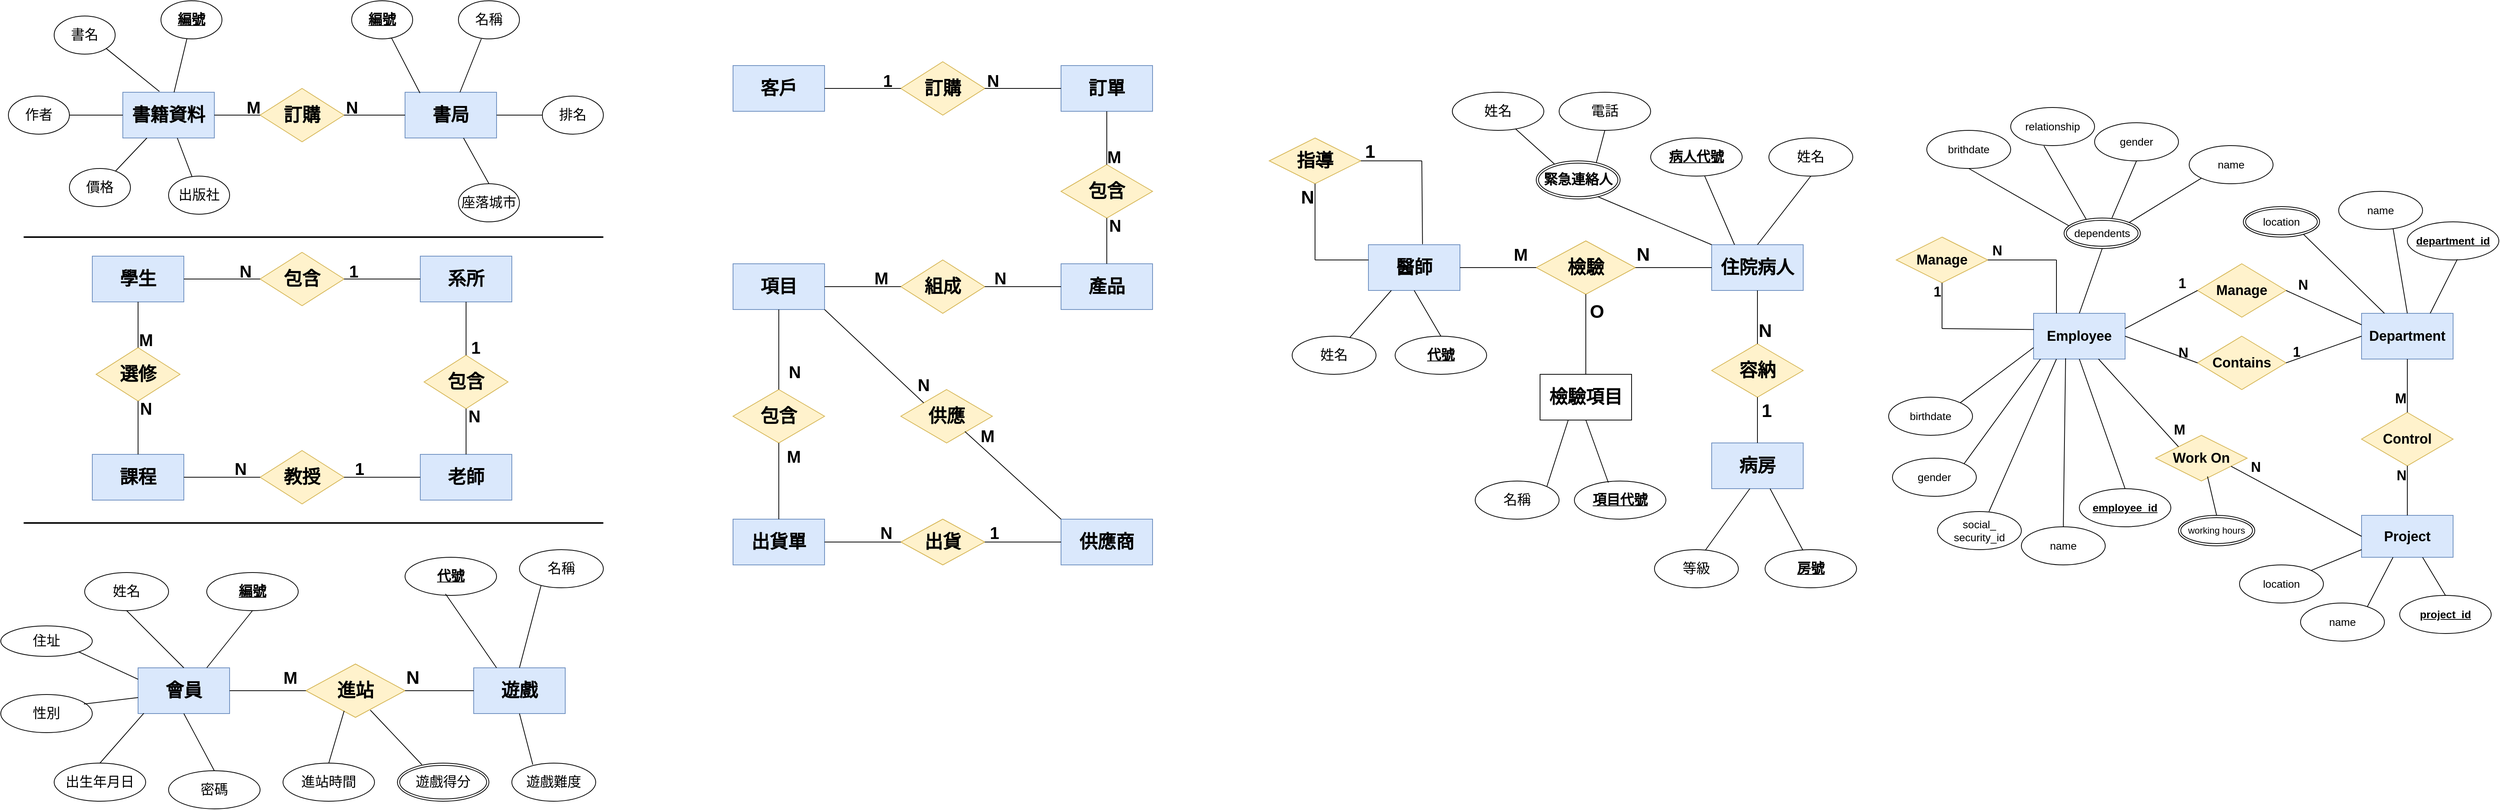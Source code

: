 <mxfile version="24.1.0" type="device">
  <diagram name="Page-1" id="lZMr4LBgK8KKKCLWBWSb">
    <mxGraphModel dx="2032" dy="1207" grid="1" gridSize="10" guides="1" tooltips="1" connect="1" arrows="1" fold="1" page="1" pageScale="1" pageWidth="827" pageHeight="1169" math="0" shadow="0">
      <root>
        <mxCell id="0" />
        <mxCell id="1" parent="0" />
        <mxCell id="Uv9UQddPjhOq4ZetmZ8k-1" value="&lt;h1&gt;會員&lt;/h1&gt;" style="rounded=0;whiteSpace=wrap;html=1;fillColor=#dae8fc;strokeColor=#6c8ebf;" parent="1" vertex="1">
          <mxGeometry x="200" y="935" width="120" height="60" as="geometry" />
        </mxCell>
        <mxCell id="Uv9UQddPjhOq4ZetmZ8k-2" value="&lt;h1&gt;進站&lt;/h1&gt;" style="rhombus;whiteSpace=wrap;html=1;fillColor=#fff2cc;strokeColor=#d6b656;" parent="1" vertex="1">
          <mxGeometry x="420" y="930" width="130" height="70" as="geometry" />
        </mxCell>
        <mxCell id="Uv9UQddPjhOq4ZetmZ8k-30" style="edgeStyle=orthogonalEdgeStyle;rounded=0;orthogonalLoop=1;jettySize=auto;html=1;exitX=0;exitY=0.5;exitDx=0;exitDy=0;" parent="1" source="Uv9UQddPjhOq4ZetmZ8k-3" edge="1">
          <mxGeometry relative="1" as="geometry">
            <mxPoint x="670" y="970" as="targetPoint" />
          </mxGeometry>
        </mxCell>
        <mxCell id="Uv9UQddPjhOq4ZetmZ8k-3" value="&lt;h1&gt;遊戲&lt;/h1&gt;" style="rounded=0;whiteSpace=wrap;html=1;fillColor=#dae8fc;strokeColor=#6c8ebf;" parent="1" vertex="1">
          <mxGeometry x="640" y="935" width="120" height="60" as="geometry" />
        </mxCell>
        <mxCell id="Uv9UQddPjhOq4ZetmZ8k-4" value="" style="endArrow=none;html=1;rounded=0;entryX=1;entryY=0.5;entryDx=0;entryDy=0;exitX=0;exitY=0.5;exitDx=0;exitDy=0;" parent="1" source="Uv9UQddPjhOq4ZetmZ8k-3" target="Uv9UQddPjhOq4ZetmZ8k-2" edge="1">
          <mxGeometry relative="1" as="geometry">
            <mxPoint x="450" y="1160" as="sourcePoint" />
            <mxPoint x="610" y="1160" as="targetPoint" />
          </mxGeometry>
        </mxCell>
        <mxCell id="Uv9UQddPjhOq4ZetmZ8k-5" value="&lt;h1&gt;N&lt;/h1&gt;" style="resizable=0;html=1;whiteSpace=wrap;align=right;verticalAlign=bottom;" parent="Uv9UQddPjhOq4ZetmZ8k-4" connectable="0" vertex="1">
          <mxGeometry x="1" relative="1" as="geometry">
            <mxPoint x="20" y="15" as="offset" />
          </mxGeometry>
        </mxCell>
        <mxCell id="Uv9UQddPjhOq4ZetmZ8k-6" value="" style="endArrow=none;html=1;rounded=0;exitX=1;exitY=0.5;exitDx=0;exitDy=0;entryX=0;entryY=0.5;entryDx=0;entryDy=0;" parent="1" source="Uv9UQddPjhOq4ZetmZ8k-1" target="Uv9UQddPjhOq4ZetmZ8k-2" edge="1">
          <mxGeometry relative="1" as="geometry">
            <mxPoint x="450" y="1160" as="sourcePoint" />
            <mxPoint x="610" y="1160" as="targetPoint" />
          </mxGeometry>
        </mxCell>
        <mxCell id="Uv9UQddPjhOq4ZetmZ8k-7" value="&lt;h1&gt;&lt;font style=&quot;font-size: 22px;&quot;&gt;M&lt;/font&gt;&lt;/h1&gt;" style="resizable=0;html=1;whiteSpace=wrap;align=right;verticalAlign=bottom;" parent="Uv9UQddPjhOq4ZetmZ8k-6" connectable="0" vertex="1">
          <mxGeometry x="1" relative="1" as="geometry">
            <mxPoint x="-10" y="15" as="offset" />
          </mxGeometry>
        </mxCell>
        <mxCell id="Uv9UQddPjhOq4ZetmZ8k-8" value="&lt;h2&gt;&lt;u&gt;編號&lt;/u&gt;&lt;/h2&gt;" style="ellipse;whiteSpace=wrap;html=1;" parent="1" vertex="1">
          <mxGeometry x="290" y="810" width="120" height="50" as="geometry" />
        </mxCell>
        <mxCell id="Uv9UQddPjhOq4ZetmZ8k-9" value="" style="endArrow=none;html=1;rounded=0;entryX=0.5;entryY=1;entryDx=0;entryDy=0;exitX=0.75;exitY=0;exitDx=0;exitDy=0;" parent="1" source="Uv9UQddPjhOq4ZetmZ8k-1" target="Uv9UQddPjhOq4ZetmZ8k-8" edge="1">
          <mxGeometry relative="1" as="geometry">
            <mxPoint x="300" y="930" as="sourcePoint" />
            <mxPoint x="760" y="1160" as="targetPoint" />
          </mxGeometry>
        </mxCell>
        <mxCell id="Uv9UQddPjhOq4ZetmZ8k-10" value="&lt;h2&gt;&lt;span style=&quot;font-weight: normal;&quot;&gt;姓名&lt;/span&gt;&lt;/h2&gt;" style="ellipse;whiteSpace=wrap;html=1;align=center;" parent="1" vertex="1">
          <mxGeometry x="130" y="810" width="110" height="50" as="geometry" />
        </mxCell>
        <mxCell id="Uv9UQddPjhOq4ZetmZ8k-11" value="&lt;h2&gt;&lt;span style=&quot;font-weight: normal;&quot;&gt;住址&lt;/span&gt;&lt;/h2&gt;" style="ellipse;whiteSpace=wrap;html=1;align=center;" parent="1" vertex="1">
          <mxGeometry x="20" y="880" width="120" height="40" as="geometry" />
        </mxCell>
        <mxCell id="Uv9UQddPjhOq4ZetmZ8k-12" value="&lt;h2&gt;&lt;span style=&quot;font-weight: normal;&quot;&gt;性別&lt;/span&gt;&lt;/h2&gt;" style="ellipse;whiteSpace=wrap;html=1;align=center;" parent="1" vertex="1">
          <mxGeometry x="20" y="970" width="120" height="50" as="geometry" />
        </mxCell>
        <mxCell id="Uv9UQddPjhOq4ZetmZ8k-13" value="&lt;h2&gt;&lt;span style=&quot;font-weight: normal;&quot;&gt;出生年月日&lt;/span&gt;&lt;/h2&gt;" style="ellipse;whiteSpace=wrap;html=1;align=center;" parent="1" vertex="1">
          <mxGeometry x="90" y="1060" width="120" height="50" as="geometry" />
        </mxCell>
        <mxCell id="Uv9UQddPjhOq4ZetmZ8k-14" value="&lt;h2&gt;&lt;span style=&quot;font-weight: normal;&quot;&gt;密碼&lt;/span&gt;&lt;/h2&gt;" style="ellipse;whiteSpace=wrap;html=1;align=center;" parent="1" vertex="1">
          <mxGeometry x="240" y="1070" width="120" height="50" as="geometry" />
        </mxCell>
        <mxCell id="Uv9UQddPjhOq4ZetmZ8k-15" value="" style="endArrow=none;html=1;rounded=0;entryX=0.5;entryY=0;entryDx=0;entryDy=0;exitX=0.5;exitY=1;exitDx=0;exitDy=0;" parent="1" source="Uv9UQddPjhOq4ZetmZ8k-1" target="Uv9UQddPjhOq4ZetmZ8k-14" edge="1">
          <mxGeometry relative="1" as="geometry">
            <mxPoint x="300" y="1000" as="sourcePoint" />
            <mxPoint x="610" y="1150" as="targetPoint" />
          </mxGeometry>
        </mxCell>
        <mxCell id="Uv9UQddPjhOq4ZetmZ8k-16" value="" style="endArrow=none;html=1;rounded=0;exitX=0.5;exitY=1;exitDx=0;exitDy=0;entryX=0.5;entryY=0;entryDx=0;entryDy=0;" parent="1" source="Uv9UQddPjhOq4ZetmZ8k-10" target="Uv9UQddPjhOq4ZetmZ8k-1" edge="1">
          <mxGeometry relative="1" as="geometry">
            <mxPoint x="450" y="1150" as="sourcePoint" />
            <mxPoint x="610" y="1150" as="targetPoint" />
          </mxGeometry>
        </mxCell>
        <mxCell id="Uv9UQddPjhOq4ZetmZ8k-17" value="" style="endArrow=none;html=1;rounded=0;exitX=1;exitY=1;exitDx=0;exitDy=0;entryX=0;entryY=0.25;entryDx=0;entryDy=0;" parent="1" source="Uv9UQddPjhOq4ZetmZ8k-11" target="Uv9UQddPjhOq4ZetmZ8k-1" edge="1">
          <mxGeometry relative="1" as="geometry">
            <mxPoint x="450" y="1150" as="sourcePoint" />
            <mxPoint x="610" y="1150" as="targetPoint" />
          </mxGeometry>
        </mxCell>
        <mxCell id="Uv9UQddPjhOq4ZetmZ8k-18" value="" style="endArrow=none;html=1;rounded=0;exitX=0.908;exitY=0.25;exitDx=0;exitDy=0;exitPerimeter=0;entryX=0;entryY=0.65;entryDx=0;entryDy=0;entryPerimeter=0;" parent="1" source="Uv9UQddPjhOq4ZetmZ8k-12" target="Uv9UQddPjhOq4ZetmZ8k-1" edge="1">
          <mxGeometry relative="1" as="geometry">
            <mxPoint x="450" y="1150" as="sourcePoint" />
            <mxPoint x="610" y="1150" as="targetPoint" />
          </mxGeometry>
        </mxCell>
        <mxCell id="Uv9UQddPjhOq4ZetmZ8k-19" value="" style="endArrow=none;html=1;rounded=0;exitX=0.5;exitY=0;exitDx=0;exitDy=0;entryX=0.063;entryY=0.992;entryDx=0;entryDy=0;entryPerimeter=0;" parent="1" source="Uv9UQddPjhOq4ZetmZ8k-13" target="Uv9UQddPjhOq4ZetmZ8k-1" edge="1">
          <mxGeometry relative="1" as="geometry">
            <mxPoint x="450" y="1150" as="sourcePoint" />
            <mxPoint x="610" y="1150" as="targetPoint" />
          </mxGeometry>
        </mxCell>
        <mxCell id="Uv9UQddPjhOq4ZetmZ8k-20" value="&lt;h2&gt;&lt;u&gt;代號&lt;/u&gt;&lt;/h2&gt;" style="ellipse;whiteSpace=wrap;html=1;" parent="1" vertex="1">
          <mxGeometry x="550" y="790" width="120" height="50" as="geometry" />
        </mxCell>
        <mxCell id="Uv9UQddPjhOq4ZetmZ8k-21" value="&lt;h2&gt;&lt;span style=&quot;font-weight: normal;&quot;&gt;名稱&lt;/span&gt;&lt;/h2&gt;" style="ellipse;whiteSpace=wrap;html=1;align=center;" parent="1" vertex="1">
          <mxGeometry x="700" y="780" width="110" height="50" as="geometry" />
        </mxCell>
        <mxCell id="Uv9UQddPjhOq4ZetmZ8k-22" value="&lt;h2&gt;&lt;span style=&quot;font-weight: normal;&quot;&gt;遊戲難度&lt;/span&gt;&lt;/h2&gt;" style="ellipse;whiteSpace=wrap;html=1;align=center;" parent="1" vertex="1">
          <mxGeometry x="690" y="1060" width="110" height="50" as="geometry" />
        </mxCell>
        <mxCell id="Uv9UQddPjhOq4ZetmZ8k-23" value="" style="endArrow=none;html=1;rounded=0;entryX=0.442;entryY=0.96;entryDx=0;entryDy=0;entryPerimeter=0;exitX=0.25;exitY=0;exitDx=0;exitDy=0;" parent="1" source="Uv9UQddPjhOq4ZetmZ8k-3" target="Uv9UQddPjhOq4ZetmZ8k-20" edge="1">
          <mxGeometry relative="1" as="geometry">
            <mxPoint x="670" y="930" as="sourcePoint" />
            <mxPoint x="610" y="1150" as="targetPoint" />
          </mxGeometry>
        </mxCell>
        <mxCell id="Uv9UQddPjhOq4ZetmZ8k-24" value="" style="endArrow=none;html=1;rounded=0;entryX=0.259;entryY=0.93;entryDx=0;entryDy=0;entryPerimeter=0;exitX=0.5;exitY=0;exitDx=0;exitDy=0;" parent="1" source="Uv9UQddPjhOq4ZetmZ8k-3" target="Uv9UQddPjhOq4ZetmZ8k-21" edge="1">
          <mxGeometry relative="1" as="geometry">
            <mxPoint x="740" y="930" as="sourcePoint" />
            <mxPoint x="980" y="960" as="targetPoint" />
          </mxGeometry>
        </mxCell>
        <mxCell id="Uv9UQddPjhOq4ZetmZ8k-25" value="" style="endArrow=none;html=1;rounded=0;entryX=0.25;entryY=0.04;entryDx=0;entryDy=0;entryPerimeter=0;exitX=0.5;exitY=1;exitDx=0;exitDy=0;" parent="1" source="Uv9UQddPjhOq4ZetmZ8k-3" target="Uv9UQddPjhOq4ZetmZ8k-22" edge="1">
          <mxGeometry relative="1" as="geometry">
            <mxPoint x="760" y="1000" as="sourcePoint" />
            <mxPoint x="920" y="1000" as="targetPoint" />
          </mxGeometry>
        </mxCell>
        <mxCell id="Uv9UQddPjhOq4ZetmZ8k-26" value="&lt;h2&gt;&lt;span style=&quot;font-weight: normal;&quot;&gt;進站時間&lt;/span&gt;&lt;/h2&gt;" style="ellipse;whiteSpace=wrap;html=1;align=center;" parent="1" vertex="1">
          <mxGeometry x="390" y="1060" width="120" height="50" as="geometry" />
        </mxCell>
        <mxCell id="Uv9UQddPjhOq4ZetmZ8k-27" value="&lt;h2&gt;&lt;span style=&quot;font-weight: normal;&quot;&gt;遊戲得分&lt;/span&gt;&lt;/h2&gt;" style="ellipse;shape=doubleEllipse;margin=3;whiteSpace=wrap;html=1;align=center;" parent="1" vertex="1">
          <mxGeometry x="540" y="1060" width="120" height="50" as="geometry" />
        </mxCell>
        <mxCell id="Uv9UQddPjhOq4ZetmZ8k-28" value="" style="endArrow=none;html=1;rounded=0;exitX=0.386;exitY=0.879;exitDx=0;exitDy=0;exitPerimeter=0;entryX=0.5;entryY=0;entryDx=0;entryDy=0;" parent="1" source="Uv9UQddPjhOq4ZetmZ8k-2" target="Uv9UQddPjhOq4ZetmZ8k-26" edge="1">
          <mxGeometry relative="1" as="geometry">
            <mxPoint x="450" y="1150" as="sourcePoint" />
            <mxPoint x="610" y="1150" as="targetPoint" />
          </mxGeometry>
        </mxCell>
        <mxCell id="Uv9UQddPjhOq4ZetmZ8k-29" value="" style="endArrow=none;html=1;rounded=0;exitX=0.65;exitY=0.864;exitDx=0;exitDy=0;exitPerimeter=0;entryX=0.267;entryY=0.04;entryDx=0;entryDy=0;entryPerimeter=0;" parent="1" source="Uv9UQddPjhOq4ZetmZ8k-2" target="Uv9UQddPjhOq4ZetmZ8k-27" edge="1">
          <mxGeometry relative="1" as="geometry">
            <mxPoint x="540" y="1010" as="sourcePoint" />
            <mxPoint x="588" y="1090" as="targetPoint" />
          </mxGeometry>
        </mxCell>
        <mxCell id="Uv9UQddPjhOq4ZetmZ8k-31" value="&lt;h1&gt;書籍資料&lt;/h1&gt;" style="rounded=0;whiteSpace=wrap;html=1;fillColor=#dae8fc;strokeColor=#6c8ebf;" parent="1" vertex="1">
          <mxGeometry x="180" y="180" width="120" height="60" as="geometry" />
        </mxCell>
        <mxCell id="Uv9UQddPjhOq4ZetmZ8k-32" value="&lt;h2&gt;&lt;u&gt;編號&lt;/u&gt;&lt;/h2&gt;" style="ellipse;whiteSpace=wrap;html=1;" parent="1" vertex="1">
          <mxGeometry x="230" y="60" width="80" height="50" as="geometry" />
        </mxCell>
        <mxCell id="Uv9UQddPjhOq4ZetmZ8k-33" value="&lt;h2&gt;&lt;span style=&quot;font-weight: normal;&quot;&gt;書名&lt;/span&gt;&lt;/h2&gt;" style="ellipse;whiteSpace=wrap;html=1;" parent="1" vertex="1">
          <mxGeometry x="90" y="80" width="80" height="50" as="geometry" />
        </mxCell>
        <mxCell id="Uv9UQddPjhOq4ZetmZ8k-34" value="&lt;h2&gt;&lt;span style=&quot;font-weight: normal;&quot;&gt;作者&lt;/span&gt;&lt;/h2&gt;" style="ellipse;whiteSpace=wrap;html=1;" parent="1" vertex="1">
          <mxGeometry x="30" y="185" width="80" height="50" as="geometry" />
        </mxCell>
        <mxCell id="Uv9UQddPjhOq4ZetmZ8k-35" value="&lt;h2&gt;&lt;span style=&quot;font-weight: normal;&quot;&gt;價格&lt;/span&gt;&lt;/h2&gt;" style="ellipse;whiteSpace=wrap;html=1;" parent="1" vertex="1">
          <mxGeometry x="110" y="280" width="80" height="50" as="geometry" />
        </mxCell>
        <mxCell id="Uv9UQddPjhOq4ZetmZ8k-36" value="" style="endArrow=none;html=1;rounded=0;" parent="1" source="Uv9UQddPjhOq4ZetmZ8k-35" target="Uv9UQddPjhOq4ZetmZ8k-31" edge="1">
          <mxGeometry width="50" height="50" relative="1" as="geometry">
            <mxPoint x="460" y="290" as="sourcePoint" />
            <mxPoint x="510" y="240" as="targetPoint" />
            <Array as="points" />
          </mxGeometry>
        </mxCell>
        <mxCell id="Uv9UQddPjhOq4ZetmZ8k-37" value="" style="endArrow=none;html=1;rounded=0;entryX=0;entryY=0.5;entryDx=0;entryDy=0;" parent="1" source="Uv9UQddPjhOq4ZetmZ8k-34" target="Uv9UQddPjhOq4ZetmZ8k-31" edge="1">
          <mxGeometry width="50" height="50" relative="1" as="geometry">
            <mxPoint x="460" y="290" as="sourcePoint" />
            <mxPoint x="510" y="240" as="targetPoint" />
            <Array as="points" />
          </mxGeometry>
        </mxCell>
        <mxCell id="Uv9UQddPjhOq4ZetmZ8k-38" value="" style="endArrow=none;html=1;rounded=0;entryX=1;entryY=1;entryDx=0;entryDy=0;exitX=0.4;exitY=-0.017;exitDx=0;exitDy=0;exitPerimeter=0;" parent="1" source="Uv9UQddPjhOq4ZetmZ8k-31" target="Uv9UQddPjhOq4ZetmZ8k-33" edge="1">
          <mxGeometry width="50" height="50" relative="1" as="geometry">
            <mxPoint x="460" y="290" as="sourcePoint" />
            <mxPoint x="510" y="240" as="targetPoint" />
          </mxGeometry>
        </mxCell>
        <mxCell id="Uv9UQddPjhOq4ZetmZ8k-39" value="" style="endArrow=none;html=1;rounded=0;" parent="1" source="Uv9UQddPjhOq4ZetmZ8k-31" target="Uv9UQddPjhOq4ZetmZ8k-32" edge="1">
          <mxGeometry width="50" height="50" relative="1" as="geometry">
            <mxPoint x="460" y="290" as="sourcePoint" />
            <mxPoint x="510" y="240" as="targetPoint" />
          </mxGeometry>
        </mxCell>
        <mxCell id="Uv9UQddPjhOq4ZetmZ8k-40" value="&lt;h1&gt;訂購&lt;/h1&gt;" style="rhombus;whiteSpace=wrap;html=1;fillColor=#fff2cc;strokeColor=#d6b656;" parent="1" vertex="1">
          <mxGeometry x="360" y="175" width="110" height="70" as="geometry" />
        </mxCell>
        <mxCell id="Uv9UQddPjhOq4ZetmZ8k-41" value="" style="endArrow=none;html=1;rounded=0;" parent="1" source="Uv9UQddPjhOq4ZetmZ8k-31" target="Uv9UQddPjhOq4ZetmZ8k-40" edge="1">
          <mxGeometry width="50" height="50" relative="1" as="geometry">
            <mxPoint x="460" y="290" as="sourcePoint" />
            <mxPoint x="510" y="240" as="targetPoint" />
          </mxGeometry>
        </mxCell>
        <mxCell id="Uv9UQddPjhOq4ZetmZ8k-42" value="&lt;h1 style=&quot;&quot;&gt;&lt;font style=&quot;font-size: 22px;&quot;&gt;M&lt;/font&gt;&lt;/h1&gt;" style="edgeLabel;html=1;align=center;verticalAlign=bottom;resizable=0;points=[];fontSize=11;labelBackgroundColor=none;textShadow=0;fontColor=default;" parent="Uv9UQddPjhOq4ZetmZ8k-41" vertex="1" connectable="0">
          <mxGeometry x="0.427" y="3" relative="1" as="geometry">
            <mxPoint x="8" y="23" as="offset" />
          </mxGeometry>
        </mxCell>
        <mxCell id="Uv9UQddPjhOq4ZetmZ8k-43" value="&lt;h1&gt;書局&lt;/h1&gt;" style="rounded=0;whiteSpace=wrap;html=1;fillColor=#dae8fc;strokeColor=#6c8ebf;" parent="1" vertex="1">
          <mxGeometry x="550" y="180" width="120" height="60" as="geometry" />
        </mxCell>
        <mxCell id="Uv9UQddPjhOq4ZetmZ8k-44" value="&lt;h2&gt;&lt;span style=&quot;font-weight: normal;&quot;&gt;出版社&lt;/span&gt;&lt;/h2&gt;" style="ellipse;whiteSpace=wrap;html=1;" parent="1" vertex="1">
          <mxGeometry x="240" y="290" width="80" height="50" as="geometry" />
        </mxCell>
        <mxCell id="Uv9UQddPjhOq4ZetmZ8k-45" value="" style="endArrow=none;html=1;rounded=0;entryX=0;entryY=0.5;entryDx=0;entryDy=0;exitX=1;exitY=0.5;exitDx=0;exitDy=0;" parent="1" source="Uv9UQddPjhOq4ZetmZ8k-40" target="Uv9UQddPjhOq4ZetmZ8k-43" edge="1">
          <mxGeometry width="50" height="50" relative="1" as="geometry">
            <mxPoint x="460" y="190" as="sourcePoint" />
            <mxPoint x="510" y="140" as="targetPoint" />
          </mxGeometry>
        </mxCell>
        <mxCell id="Uv9UQddPjhOq4ZetmZ8k-46" value="" style="endArrow=none;html=1;rounded=0;" parent="1" source="Uv9UQddPjhOq4ZetmZ8k-44" target="Uv9UQddPjhOq4ZetmZ8k-31" edge="1">
          <mxGeometry width="50" height="50" relative="1" as="geometry">
            <mxPoint x="300" y="280" as="sourcePoint" />
            <mxPoint x="350" y="230" as="targetPoint" />
          </mxGeometry>
        </mxCell>
        <mxCell id="Uv9UQddPjhOq4ZetmZ8k-47" value="&lt;h1 style=&quot;&quot;&gt;&lt;font style=&quot;font-size: 22px;&quot;&gt;N&lt;/font&gt;&lt;/h1&gt;" style="edgeLabel;html=1;align=center;verticalAlign=bottom;resizable=0;points=[];fontSize=11;labelBackgroundColor=none;textShadow=0;fontColor=default;" parent="1" vertex="1" connectable="0">
          <mxGeometry x="480" y="230" as="geometry" />
        </mxCell>
        <mxCell id="Uv9UQddPjhOq4ZetmZ8k-48" value="&lt;h2&gt;&lt;u&gt;編號&lt;/u&gt;&lt;/h2&gt;" style="ellipse;whiteSpace=wrap;html=1;" parent="1" vertex="1">
          <mxGeometry x="480" y="60" width="80" height="50" as="geometry" />
        </mxCell>
        <mxCell id="Uv9UQddPjhOq4ZetmZ8k-49" value="&lt;h2&gt;&lt;span style=&quot;font-weight: normal;&quot;&gt;名稱&lt;/span&gt;&lt;/h2&gt;" style="ellipse;whiteSpace=wrap;html=1;fontStyle=1" parent="1" vertex="1">
          <mxGeometry x="620" y="60" width="80" height="50" as="geometry" />
        </mxCell>
        <mxCell id="Uv9UQddPjhOq4ZetmZ8k-50" value="&lt;h2&gt;&lt;span style=&quot;font-weight: normal;&quot;&gt;排名&lt;/span&gt;&lt;/h2&gt;" style="ellipse;whiteSpace=wrap;html=1;fontStyle=1" parent="1" vertex="1">
          <mxGeometry x="730" y="185" width="80" height="50" as="geometry" />
        </mxCell>
        <mxCell id="Uv9UQddPjhOq4ZetmZ8k-51" value="&lt;h2&gt;&lt;span style=&quot;font-weight: normal;&quot;&gt;座落城市&lt;/span&gt;&lt;/h2&gt;" style="ellipse;whiteSpace=wrap;html=1;fontStyle=1" parent="1" vertex="1">
          <mxGeometry x="620" y="300" width="80" height="50" as="geometry" />
        </mxCell>
        <mxCell id="Uv9UQddPjhOq4ZetmZ8k-52" value="" style="endArrow=none;html=1;rounded=0;entryX=0.163;entryY=0.017;entryDx=0;entryDy=0;entryPerimeter=0;" parent="1" source="Uv9UQddPjhOq4ZetmZ8k-48" target="Uv9UQddPjhOq4ZetmZ8k-43" edge="1">
          <mxGeometry width="50" height="50" relative="1" as="geometry">
            <mxPoint x="460" y="290" as="sourcePoint" />
            <mxPoint x="510" y="240" as="targetPoint" />
          </mxGeometry>
        </mxCell>
        <mxCell id="Uv9UQddPjhOq4ZetmZ8k-53" value="" style="endArrow=none;html=1;rounded=0;" parent="1" source="Uv9UQddPjhOq4ZetmZ8k-43" edge="1">
          <mxGeometry width="50" height="50" relative="1" as="geometry">
            <mxPoint x="460" y="290" as="sourcePoint" />
            <mxPoint x="650" y="110" as="targetPoint" />
          </mxGeometry>
        </mxCell>
        <mxCell id="Uv9UQddPjhOq4ZetmZ8k-54" value="" style="endArrow=none;html=1;rounded=0;entryX=0;entryY=0.5;entryDx=0;entryDy=0;exitX=1;exitY=0.5;exitDx=0;exitDy=0;" parent="1" source="Uv9UQddPjhOq4ZetmZ8k-43" target="Uv9UQddPjhOq4ZetmZ8k-50" edge="1">
          <mxGeometry width="50" height="50" relative="1" as="geometry">
            <mxPoint x="660" y="210" as="sourcePoint" />
            <mxPoint x="710" y="160" as="targetPoint" />
          </mxGeometry>
        </mxCell>
        <mxCell id="Uv9UQddPjhOq4ZetmZ8k-55" value="" style="endArrow=none;html=1;rounded=0;exitX=0.5;exitY=0;exitDx=0;exitDy=0;" parent="1" source="Uv9UQddPjhOq4ZetmZ8k-51" target="Uv9UQddPjhOq4ZetmZ8k-43" edge="1">
          <mxGeometry width="50" height="50" relative="1" as="geometry">
            <mxPoint x="610" y="290" as="sourcePoint" />
            <mxPoint x="660" y="240" as="targetPoint" />
          </mxGeometry>
        </mxCell>
        <mxCell id="Uv9UQddPjhOq4ZetmZ8k-56" value="&lt;h1&gt;學生&lt;/h1&gt;" style="rounded=0;whiteSpace=wrap;html=1;fillColor=#dae8fc;strokeColor=#6c8ebf;" parent="1" vertex="1">
          <mxGeometry x="140" y="395" width="120" height="60" as="geometry" />
        </mxCell>
        <mxCell id="Uv9UQddPjhOq4ZetmZ8k-57" value="&lt;h1&gt;教授&lt;/h1&gt;" style="rhombus;whiteSpace=wrap;html=1;fillColor=#fff2cc;strokeColor=#d6b656;" parent="1" vertex="1">
          <mxGeometry x="360" y="650" width="110" height="70" as="geometry" />
        </mxCell>
        <mxCell id="Uv9UQddPjhOq4ZetmZ8k-58" value="&lt;h1&gt;老師&lt;/h1&gt;" style="rounded=0;whiteSpace=wrap;html=1;fillColor=#dae8fc;strokeColor=#6c8ebf;" parent="1" vertex="1">
          <mxGeometry x="570" y="655" width="120" height="60" as="geometry" />
        </mxCell>
        <mxCell id="Uv9UQddPjhOq4ZetmZ8k-59" value="&lt;h1&gt;課程&lt;/h1&gt;" style="rounded=0;whiteSpace=wrap;html=1;fillColor=#dae8fc;strokeColor=#6c8ebf;" parent="1" vertex="1">
          <mxGeometry x="140" y="655" width="120" height="60" as="geometry" />
        </mxCell>
        <mxCell id="Uv9UQddPjhOq4ZetmZ8k-60" value="" style="endArrow=none;html=1;rounded=0;fontFamily=Helvetica;fontSize=11;fontColor=default;labelBackgroundColor=none;entryX=0;entryY=0.5;entryDx=0;entryDy=0;exitX=1;exitY=0.5;exitDx=0;exitDy=0;" parent="1" source="Uv9UQddPjhOq4ZetmZ8k-59" target="Uv9UQddPjhOq4ZetmZ8k-57" edge="1">
          <mxGeometry width="50" height="50" relative="1" as="geometry">
            <mxPoint x="210" y="715" as="sourcePoint" />
            <mxPoint x="260" y="665" as="targetPoint" />
          </mxGeometry>
        </mxCell>
        <mxCell id="Uv9UQddPjhOq4ZetmZ8k-61" value="&lt;h1&gt;N&lt;/h1&gt;" style="edgeLabel;html=1;align=center;verticalAlign=middle;resizable=0;points=[];fontFamily=Helvetica;fontSize=11;fontColor=default;labelBackgroundColor=none;fillColor=none;gradientColor=none;" parent="Uv9UQddPjhOq4ZetmZ8k-60" vertex="1" connectable="0">
          <mxGeometry x="-0.156" relative="1" as="geometry">
            <mxPoint x="32" y="-10" as="offset" />
          </mxGeometry>
        </mxCell>
        <mxCell id="Uv9UQddPjhOq4ZetmZ8k-62" value="" style="endArrow=none;html=1;rounded=0;fontFamily=Helvetica;fontSize=11;fontColor=default;labelBackgroundColor=none;exitX=1;exitY=0.5;exitDx=0;exitDy=0;entryX=0;entryY=0.5;entryDx=0;entryDy=0;" parent="1" source="Uv9UQddPjhOq4ZetmZ8k-57" target="Uv9UQddPjhOq4ZetmZ8k-58" edge="1">
          <mxGeometry width="50" height="50" relative="1" as="geometry">
            <mxPoint x="420" y="605" as="sourcePoint" />
            <mxPoint x="470" y="555" as="targetPoint" />
          </mxGeometry>
        </mxCell>
        <mxCell id="Uv9UQddPjhOq4ZetmZ8k-63" value="&lt;h1&gt;1&lt;/h1&gt;" style="edgeLabel;html=1;align=center;verticalAlign=middle;resizable=0;points=[];fontFamily=Helvetica;fontSize=11;fontColor=default;labelBackgroundColor=none;fillColor=none;gradientColor=none;" parent="Uv9UQddPjhOq4ZetmZ8k-62" vertex="1" connectable="0">
          <mxGeometry x="-0.12" y="4" relative="1" as="geometry">
            <mxPoint x="-24" y="-6" as="offset" />
          </mxGeometry>
        </mxCell>
        <mxCell id="Uv9UQddPjhOq4ZetmZ8k-64" value="&lt;h1&gt;選修&lt;/h1&gt;" style="rhombus;whiteSpace=wrap;html=1;fillColor=#fff2cc;strokeColor=#d6b656;" parent="1" vertex="1">
          <mxGeometry x="145" y="515" width="110" height="70" as="geometry" />
        </mxCell>
        <mxCell id="Uv9UQddPjhOq4ZetmZ8k-65" value="" style="endArrow=none;html=1;rounded=0;fontFamily=Helvetica;fontSize=11;fontColor=default;labelBackgroundColor=none;entryX=0.5;entryY=1;entryDx=0;entryDy=0;exitX=0.5;exitY=0;exitDx=0;exitDy=0;" parent="1" source="Uv9UQddPjhOq4ZetmZ8k-64" target="Uv9UQddPjhOq4ZetmZ8k-56" edge="1">
          <mxGeometry width="50" height="50" relative="1" as="geometry">
            <mxPoint x="420" y="605" as="sourcePoint" />
            <mxPoint x="470" y="555" as="targetPoint" />
          </mxGeometry>
        </mxCell>
        <mxCell id="Uv9UQddPjhOq4ZetmZ8k-66" value="&lt;h1&gt;M&lt;/h1&gt;" style="edgeLabel;html=1;align=center;verticalAlign=middle;resizable=0;points=[];fontFamily=Helvetica;fontSize=11;fontColor=default;labelBackgroundColor=none;fillColor=none;gradientColor=none;" parent="Uv9UQddPjhOq4ZetmZ8k-65" vertex="1" connectable="0">
          <mxGeometry x="0.25" y="-3" relative="1" as="geometry">
            <mxPoint x="7" y="28" as="offset" />
          </mxGeometry>
        </mxCell>
        <mxCell id="Uv9UQddPjhOq4ZetmZ8k-67" value="" style="endArrow=none;html=1;rounded=0;fontFamily=Helvetica;fontSize=11;fontColor=default;labelBackgroundColor=none;entryX=0.5;entryY=1;entryDx=0;entryDy=0;exitX=0.5;exitY=0;exitDx=0;exitDy=0;" parent="1" source="Uv9UQddPjhOq4ZetmZ8k-59" target="Uv9UQddPjhOq4ZetmZ8k-64" edge="1">
          <mxGeometry width="50" height="50" relative="1" as="geometry">
            <mxPoint x="190" y="635" as="sourcePoint" />
            <mxPoint x="470" y="555" as="targetPoint" />
          </mxGeometry>
        </mxCell>
        <mxCell id="Uv9UQddPjhOq4ZetmZ8k-68" value="&lt;h1&gt;N&lt;/h1&gt;" style="edgeLabel;html=1;align=center;verticalAlign=middle;resizable=0;points=[];fontFamily=Helvetica;fontSize=11;fontColor=default;labelBackgroundColor=none;fillColor=none;gradientColor=none;" parent="Uv9UQddPjhOq4ZetmZ8k-67" vertex="1" connectable="0">
          <mxGeometry x="0.329" y="1" relative="1" as="geometry">
            <mxPoint x="11" y="-13" as="offset" />
          </mxGeometry>
        </mxCell>
        <mxCell id="Uv9UQddPjhOq4ZetmZ8k-69" value="&lt;h1&gt;系所&lt;/h1&gt;" style="rounded=0;whiteSpace=wrap;html=1;fillColor=#dae8fc;strokeColor=#6c8ebf;" parent="1" vertex="1">
          <mxGeometry x="570" y="395" width="120" height="60" as="geometry" />
        </mxCell>
        <mxCell id="Uv9UQddPjhOq4ZetmZ8k-70" value="&lt;h1&gt;包含&lt;/h1&gt;" style="rhombus;whiteSpace=wrap;html=1;fillColor=#fff2cc;strokeColor=#d6b656;" parent="1" vertex="1">
          <mxGeometry x="360" y="390" width="110" height="70" as="geometry" />
        </mxCell>
        <mxCell id="Uv9UQddPjhOq4ZetmZ8k-71" value="&lt;h1&gt;包含&lt;/h1&gt;" style="rhombus;whiteSpace=wrap;html=1;fillColor=#fff2cc;strokeColor=#d6b656;" parent="1" vertex="1">
          <mxGeometry x="575" y="525" width="110" height="70" as="geometry" />
        </mxCell>
        <mxCell id="Uv9UQddPjhOq4ZetmZ8k-72" value="" style="endArrow=none;html=1;rounded=0;fontFamily=Helvetica;fontSize=11;fontColor=default;labelBackgroundColor=none;entryX=0.5;entryY=1;entryDx=0;entryDy=0;exitX=0.5;exitY=0;exitDx=0;exitDy=0;" parent="1" source="Uv9UQddPjhOq4ZetmZ8k-58" target="Uv9UQddPjhOq4ZetmZ8k-71" edge="1">
          <mxGeometry relative="1" as="geometry">
            <mxPoint x="460" y="585" as="sourcePoint" />
            <mxPoint x="520" y="575" as="targetPoint" />
          </mxGeometry>
        </mxCell>
        <mxCell id="Uv9UQddPjhOq4ZetmZ8k-73" value="&lt;h1&gt;N&lt;/h1&gt;" style="resizable=0;html=1;whiteSpace=wrap;align=right;verticalAlign=bottom;fontFamily=Helvetica;fontSize=11;fontColor=default;labelBackgroundColor=none;fillColor=none;gradientColor=none;" parent="Uv9UQddPjhOq4ZetmZ8k-72" connectable="0" vertex="1">
          <mxGeometry x="1" relative="1" as="geometry">
            <mxPoint x="20" y="40" as="offset" />
          </mxGeometry>
        </mxCell>
        <mxCell id="Uv9UQddPjhOq4ZetmZ8k-74" value="" style="endArrow=none;html=1;rounded=0;fontFamily=Helvetica;fontSize=11;fontColor=default;labelBackgroundColor=none;exitX=0.5;exitY=1;exitDx=0;exitDy=0;entryX=0.5;entryY=0;entryDx=0;entryDy=0;" parent="1" source="Uv9UQddPjhOq4ZetmZ8k-69" target="Uv9UQddPjhOq4ZetmZ8k-71" edge="1">
          <mxGeometry relative="1" as="geometry">
            <mxPoint x="360" y="475" as="sourcePoint" />
            <mxPoint x="520" y="475" as="targetPoint" />
          </mxGeometry>
        </mxCell>
        <mxCell id="Uv9UQddPjhOq4ZetmZ8k-75" value="&lt;h1&gt;1&lt;/h1&gt;" style="resizable=0;html=1;whiteSpace=wrap;align=right;verticalAlign=bottom;fontFamily=Helvetica;fontSize=11;fontColor=default;labelBackgroundColor=none;fillColor=none;gradientColor=none;" parent="Uv9UQddPjhOq4ZetmZ8k-74" connectable="0" vertex="1">
          <mxGeometry relative="1" as="geometry">
            <mxPoint x="20" y="55" as="offset" />
          </mxGeometry>
        </mxCell>
        <mxCell id="Uv9UQddPjhOq4ZetmZ8k-76" value="" style="endArrow=none;html=1;rounded=0;fontFamily=Helvetica;fontSize=11;fontColor=default;labelBackgroundColor=none;entryX=1;entryY=0.5;entryDx=0;entryDy=0;exitX=0;exitY=0.5;exitDx=0;exitDy=0;" parent="1" source="Uv9UQddPjhOq4ZetmZ8k-69" target="Uv9UQddPjhOq4ZetmZ8k-70" edge="1">
          <mxGeometry relative="1" as="geometry">
            <mxPoint x="360" y="475" as="sourcePoint" />
            <mxPoint x="520" y="475" as="targetPoint" />
          </mxGeometry>
        </mxCell>
        <mxCell id="Uv9UQddPjhOq4ZetmZ8k-77" value="&lt;h1&gt;1&lt;/h1&gt;" style="resizable=0;html=1;whiteSpace=wrap;align=right;verticalAlign=bottom;fontFamily=Helvetica;fontSize=11;fontColor=default;labelBackgroundColor=none;fillColor=none;gradientColor=none;" parent="Uv9UQddPjhOq4ZetmZ8k-76" connectable="0" vertex="1">
          <mxGeometry x="1" relative="1" as="geometry">
            <mxPoint x="20" y="20" as="offset" />
          </mxGeometry>
        </mxCell>
        <mxCell id="Uv9UQddPjhOq4ZetmZ8k-78" value="" style="endArrow=none;html=1;rounded=0;fontFamily=Helvetica;fontSize=11;fontColor=default;labelBackgroundColor=none;exitX=1;exitY=0.5;exitDx=0;exitDy=0;entryX=0;entryY=0.5;entryDx=0;entryDy=0;" parent="1" source="Uv9UQddPjhOq4ZetmZ8k-56" target="Uv9UQddPjhOq4ZetmZ8k-70" edge="1">
          <mxGeometry relative="1" as="geometry">
            <mxPoint x="255" y="424.5" as="sourcePoint" />
            <mxPoint x="340" y="425" as="targetPoint" />
          </mxGeometry>
        </mxCell>
        <mxCell id="Uv9UQddPjhOq4ZetmZ8k-79" value="&lt;h1&gt;N&lt;/h1&gt;" style="resizable=0;html=1;whiteSpace=wrap;align=right;verticalAlign=bottom;fontFamily=Helvetica;fontSize=11;fontColor=default;labelBackgroundColor=none;fillColor=none;gradientColor=none;" parent="Uv9UQddPjhOq4ZetmZ8k-78" connectable="0" vertex="1">
          <mxGeometry x="1" relative="1" as="geometry">
            <mxPoint x="-10" y="20" as="offset" />
          </mxGeometry>
        </mxCell>
        <mxCell id="Uv9UQddPjhOq4ZetmZ8k-80" value="&lt;h1&gt;客戶&lt;/h1&gt;" style="rounded=0;whiteSpace=wrap;html=1;fillColor=#dae8fc;strokeColor=#6c8ebf;" parent="1" vertex="1">
          <mxGeometry x="980" y="145" width="120" height="60" as="geometry" />
        </mxCell>
        <mxCell id="Uv9UQddPjhOq4ZetmZ8k-81" value="&lt;h1&gt;組成&lt;/h1&gt;" style="rhombus;whiteSpace=wrap;html=1;fillColor=#fff2cc;strokeColor=#d6b656;" parent="1" vertex="1">
          <mxGeometry x="1200" y="400" width="110" height="70" as="geometry" />
        </mxCell>
        <mxCell id="Uv9UQddPjhOq4ZetmZ8k-82" value="&lt;h1&gt;產品&lt;/h1&gt;" style="rounded=0;whiteSpace=wrap;html=1;fillColor=#dae8fc;strokeColor=#6c8ebf;" parent="1" vertex="1">
          <mxGeometry x="1410" y="405" width="120" height="60" as="geometry" />
        </mxCell>
        <mxCell id="Uv9UQddPjhOq4ZetmZ8k-83" value="&lt;h1&gt;項目&lt;/h1&gt;" style="rounded=0;whiteSpace=wrap;html=1;fillColor=#dae8fc;strokeColor=#6c8ebf;" parent="1" vertex="1">
          <mxGeometry x="980" y="405" width="120" height="60" as="geometry" />
        </mxCell>
        <mxCell id="Uv9UQddPjhOq4ZetmZ8k-84" value="" style="endArrow=none;html=1;rounded=0;fontFamily=Helvetica;fontSize=11;fontColor=default;labelBackgroundColor=none;entryX=0;entryY=0.5;entryDx=0;entryDy=0;exitX=1;exitY=0.5;exitDx=0;exitDy=0;" parent="1" source="Uv9UQddPjhOq4ZetmZ8k-83" target="Uv9UQddPjhOq4ZetmZ8k-81" edge="1">
          <mxGeometry width="50" height="50" relative="1" as="geometry">
            <mxPoint x="1050" y="465" as="sourcePoint" />
            <mxPoint x="1100" y="415" as="targetPoint" />
          </mxGeometry>
        </mxCell>
        <mxCell id="Uv9UQddPjhOq4ZetmZ8k-85" value="&lt;h1&gt;M&lt;/h1&gt;" style="edgeLabel;html=1;align=center;verticalAlign=middle;resizable=0;points=[];fontFamily=Helvetica;fontSize=11;fontColor=default;labelBackgroundColor=none;fillColor=none;gradientColor=none;" parent="Uv9UQddPjhOq4ZetmZ8k-84" vertex="1" connectable="0">
          <mxGeometry x="-0.156" relative="1" as="geometry">
            <mxPoint x="32" y="-10" as="offset" />
          </mxGeometry>
        </mxCell>
        <mxCell id="Uv9UQddPjhOq4ZetmZ8k-86" value="" style="endArrow=none;html=1;rounded=0;fontFamily=Helvetica;fontSize=11;fontColor=default;labelBackgroundColor=none;exitX=1;exitY=0.5;exitDx=0;exitDy=0;entryX=0;entryY=0.5;entryDx=0;entryDy=0;" parent="1" source="Uv9UQddPjhOq4ZetmZ8k-81" target="Uv9UQddPjhOq4ZetmZ8k-82" edge="1">
          <mxGeometry width="50" height="50" relative="1" as="geometry">
            <mxPoint x="1260" y="355" as="sourcePoint" />
            <mxPoint x="1310" y="305" as="targetPoint" />
          </mxGeometry>
        </mxCell>
        <mxCell id="Uv9UQddPjhOq4ZetmZ8k-87" value="&lt;h1&gt;N&lt;/h1&gt;" style="edgeLabel;html=1;align=center;verticalAlign=middle;resizable=0;points=[];fontFamily=Helvetica;fontSize=11;fontColor=default;labelBackgroundColor=none;fillColor=none;gradientColor=none;" parent="Uv9UQddPjhOq4ZetmZ8k-86" vertex="1" connectable="0">
          <mxGeometry x="-0.12" y="4" relative="1" as="geometry">
            <mxPoint x="-24" y="-6" as="offset" />
          </mxGeometry>
        </mxCell>
        <mxCell id="Uv9UQddPjhOq4ZetmZ8k-88" value="&lt;h1&gt;包含&lt;/h1&gt;" style="rhombus;whiteSpace=wrap;html=1;fillColor=#fff2cc;strokeColor=#d6b656;" parent="1" vertex="1">
          <mxGeometry x="980" y="570" width="120" height="70" as="geometry" />
        </mxCell>
        <mxCell id="Uv9UQddPjhOq4ZetmZ8k-89" value="&lt;h1&gt;訂單&lt;/h1&gt;" style="rounded=0;whiteSpace=wrap;html=1;fillColor=#dae8fc;strokeColor=#6c8ebf;" parent="1" vertex="1">
          <mxGeometry x="1410" y="145" width="120" height="60" as="geometry" />
        </mxCell>
        <mxCell id="Uv9UQddPjhOq4ZetmZ8k-90" value="&lt;h1&gt;訂購&lt;/h1&gt;" style="rhombus;whiteSpace=wrap;html=1;fillColor=#fff2cc;strokeColor=#d6b656;" parent="1" vertex="1">
          <mxGeometry x="1200" y="140" width="110" height="70" as="geometry" />
        </mxCell>
        <mxCell id="Uv9UQddPjhOq4ZetmZ8k-91" value="&lt;h1&gt;包含&lt;/h1&gt;" style="rhombus;whiteSpace=wrap;html=1;fillColor=#fff2cc;strokeColor=#d6b656;" parent="1" vertex="1">
          <mxGeometry x="1410" y="275" width="120" height="70" as="geometry" />
        </mxCell>
        <mxCell id="Uv9UQddPjhOq4ZetmZ8k-92" value="" style="endArrow=none;html=1;rounded=0;fontFamily=Helvetica;fontSize=11;fontColor=default;labelBackgroundColor=none;entryX=0.5;entryY=1;entryDx=0;entryDy=0;exitX=0.5;exitY=0;exitDx=0;exitDy=0;" parent="1" source="Uv9UQddPjhOq4ZetmZ8k-82" target="Uv9UQddPjhOq4ZetmZ8k-91" edge="1">
          <mxGeometry relative="1" as="geometry">
            <mxPoint x="1300" y="335" as="sourcePoint" />
            <mxPoint x="1360" y="325" as="targetPoint" />
          </mxGeometry>
        </mxCell>
        <mxCell id="Uv9UQddPjhOq4ZetmZ8k-93" value="&lt;h1&gt;N&lt;/h1&gt;" style="resizable=0;html=1;whiteSpace=wrap;align=right;verticalAlign=bottom;fontFamily=Helvetica;fontSize=11;fontColor=default;labelBackgroundColor=none;fillColor=none;gradientColor=none;" parent="Uv9UQddPjhOq4ZetmZ8k-92" connectable="0" vertex="1">
          <mxGeometry x="1" relative="1" as="geometry">
            <mxPoint x="20" y="40" as="offset" />
          </mxGeometry>
        </mxCell>
        <mxCell id="Uv9UQddPjhOq4ZetmZ8k-94" value="" style="endArrow=none;html=1;rounded=0;fontFamily=Helvetica;fontSize=11;fontColor=default;labelBackgroundColor=none;exitX=0.5;exitY=1;exitDx=0;exitDy=0;entryX=0.5;entryY=0;entryDx=0;entryDy=0;" parent="1" source="Uv9UQddPjhOq4ZetmZ8k-89" target="Uv9UQddPjhOq4ZetmZ8k-91" edge="1">
          <mxGeometry relative="1" as="geometry">
            <mxPoint x="1200" y="225" as="sourcePoint" />
            <mxPoint x="1360" y="225" as="targetPoint" />
          </mxGeometry>
        </mxCell>
        <mxCell id="Uv9UQddPjhOq4ZetmZ8k-95" value="&lt;h1&gt;M&lt;/h1&gt;" style="resizable=0;html=1;whiteSpace=wrap;align=right;verticalAlign=bottom;fontFamily=Helvetica;fontSize=11;fontColor=default;labelBackgroundColor=none;fillColor=none;gradientColor=none;" parent="Uv9UQddPjhOq4ZetmZ8k-94" connectable="0" vertex="1">
          <mxGeometry relative="1" as="geometry">
            <mxPoint x="20" y="55" as="offset" />
          </mxGeometry>
        </mxCell>
        <mxCell id="Uv9UQddPjhOq4ZetmZ8k-96" value="" style="endArrow=none;html=1;rounded=0;fontFamily=Helvetica;fontSize=11;fontColor=default;labelBackgroundColor=none;entryX=1;entryY=0.5;entryDx=0;entryDy=0;exitX=0;exitY=0.5;exitDx=0;exitDy=0;" parent="1" source="Uv9UQddPjhOq4ZetmZ8k-89" target="Uv9UQddPjhOq4ZetmZ8k-90" edge="1">
          <mxGeometry relative="1" as="geometry">
            <mxPoint x="1200" y="225" as="sourcePoint" />
            <mxPoint x="1360" y="225" as="targetPoint" />
          </mxGeometry>
        </mxCell>
        <mxCell id="Uv9UQddPjhOq4ZetmZ8k-97" value="&lt;h1&gt;N&lt;/h1&gt;" style="resizable=0;html=1;whiteSpace=wrap;align=right;verticalAlign=bottom;fontFamily=Helvetica;fontSize=11;fontColor=default;labelBackgroundColor=none;fillColor=none;gradientColor=none;" parent="Uv9UQddPjhOq4ZetmZ8k-96" connectable="0" vertex="1">
          <mxGeometry x="1" relative="1" as="geometry">
            <mxPoint x="20" y="20" as="offset" />
          </mxGeometry>
        </mxCell>
        <mxCell id="Uv9UQddPjhOq4ZetmZ8k-98" value="" style="endArrow=none;html=1;rounded=0;fontFamily=Helvetica;fontSize=11;fontColor=default;labelBackgroundColor=none;exitX=1;exitY=0.5;exitDx=0;exitDy=0;entryX=0;entryY=0.5;entryDx=0;entryDy=0;" parent="1" source="Uv9UQddPjhOq4ZetmZ8k-80" target="Uv9UQddPjhOq4ZetmZ8k-90" edge="1">
          <mxGeometry relative="1" as="geometry">
            <mxPoint x="1095" y="174.5" as="sourcePoint" />
            <mxPoint x="1180" y="175" as="targetPoint" />
          </mxGeometry>
        </mxCell>
        <mxCell id="Uv9UQddPjhOq4ZetmZ8k-99" value="&lt;h1&gt;1&lt;/h1&gt;" style="resizable=0;html=1;whiteSpace=wrap;align=right;verticalAlign=bottom;fontFamily=Helvetica;fontSize=11;fontColor=default;labelBackgroundColor=none;fillColor=none;gradientColor=none;" parent="Uv9UQddPjhOq4ZetmZ8k-98" connectable="0" vertex="1">
          <mxGeometry x="1" relative="1" as="geometry">
            <mxPoint x="-10" y="20" as="offset" />
          </mxGeometry>
        </mxCell>
        <mxCell id="Uv9UQddPjhOq4ZetmZ8k-100" value="&lt;h1&gt;出貨單&lt;/h1&gt;" style="rounded=0;whiteSpace=wrap;html=1;fillColor=#dae8fc;strokeColor=#6c8ebf;" parent="1" vertex="1">
          <mxGeometry x="980" y="740" width="120" height="60" as="geometry" />
        </mxCell>
        <mxCell id="Uv9UQddPjhOq4ZetmZ8k-101" value="" style="endArrow=none;html=1;rounded=0;exitX=0.5;exitY=0;exitDx=0;exitDy=0;entryX=0.5;entryY=1;entryDx=0;entryDy=0;" parent="1" source="Uv9UQddPjhOq4ZetmZ8k-100" target="Uv9UQddPjhOq4ZetmZ8k-88" edge="1">
          <mxGeometry relative="1" as="geometry">
            <mxPoint x="1270" y="810" as="sourcePoint" />
            <mxPoint x="1430" y="810" as="targetPoint" />
          </mxGeometry>
        </mxCell>
        <mxCell id="Uv9UQddPjhOq4ZetmZ8k-102" value="&lt;h1&gt;&lt;font style=&quot;font-size: 22px;&quot;&gt;M&lt;/font&gt;&lt;/h1&gt;" style="resizable=0;html=1;whiteSpace=wrap;align=right;verticalAlign=bottom;" parent="Uv9UQddPjhOq4ZetmZ8k-101" connectable="0" vertex="1">
          <mxGeometry x="1" relative="1" as="geometry">
            <mxPoint x="30" y="50" as="offset" />
          </mxGeometry>
        </mxCell>
        <mxCell id="Uv9UQddPjhOq4ZetmZ8k-103" value="" style="endArrow=none;html=1;rounded=0;exitX=0.5;exitY=1;exitDx=0;exitDy=0;entryX=0.5;entryY=0;entryDx=0;entryDy=0;" parent="1" source="Uv9UQddPjhOq4ZetmZ8k-83" target="Uv9UQddPjhOq4ZetmZ8k-88" edge="1">
          <mxGeometry relative="1" as="geometry">
            <mxPoint x="1270" y="810" as="sourcePoint" />
            <mxPoint x="1430" y="810" as="targetPoint" />
          </mxGeometry>
        </mxCell>
        <mxCell id="Uv9UQddPjhOq4ZetmZ8k-104" value="&lt;h1&gt;&lt;font style=&quot;font-size: 22px;&quot;&gt;N&lt;/font&gt;&lt;/h1&gt;" style="resizable=0;html=1;whiteSpace=wrap;align=right;verticalAlign=bottom;" parent="Uv9UQddPjhOq4ZetmZ8k-103" connectable="0" vertex="1">
          <mxGeometry x="1" relative="1" as="geometry">
            <mxPoint x="30" y="9" as="offset" />
          </mxGeometry>
        </mxCell>
        <mxCell id="Uv9UQddPjhOq4ZetmZ8k-105" value="&lt;h1&gt;供應商&lt;/h1&gt;" style="rounded=0;whiteSpace=wrap;html=1;fillColor=#dae8fc;strokeColor=#6c8ebf;" parent="1" vertex="1">
          <mxGeometry x="1410" y="740" width="120" height="60" as="geometry" />
        </mxCell>
        <mxCell id="Uv9UQddPjhOq4ZetmZ8k-106" value="&lt;h1&gt;出貨&lt;/h1&gt;" style="rhombus;whiteSpace=wrap;html=1;fillColor=#fff2cc;strokeColor=#d6b656;" parent="1" vertex="1">
          <mxGeometry x="1200" y="740" width="110" height="60" as="geometry" />
        </mxCell>
        <mxCell id="Uv9UQddPjhOq4ZetmZ8k-107" value="" style="endArrow=none;html=1;rounded=0;entryX=1;entryY=0.5;entryDx=0;entryDy=0;exitX=0;exitY=0.5;exitDx=0;exitDy=0;" parent="1" source="Uv9UQddPjhOq4ZetmZ8k-105" target="Uv9UQddPjhOq4ZetmZ8k-106" edge="1">
          <mxGeometry relative="1" as="geometry">
            <mxPoint x="1270" y="670" as="sourcePoint" />
            <mxPoint x="1430" y="670" as="targetPoint" />
          </mxGeometry>
        </mxCell>
        <mxCell id="Uv9UQddPjhOq4ZetmZ8k-108" value="&lt;h1&gt;&lt;font style=&quot;font-size: 22px;&quot;&gt;1&lt;/font&gt;&lt;/h1&gt;" style="resizable=0;html=1;whiteSpace=wrap;align=right;verticalAlign=bottom;" parent="Uv9UQddPjhOq4ZetmZ8k-107" connectable="0" vertex="1">
          <mxGeometry x="1" relative="1" as="geometry">
            <mxPoint x="20" y="20" as="offset" />
          </mxGeometry>
        </mxCell>
        <mxCell id="Uv9UQddPjhOq4ZetmZ8k-109" value="" style="endArrow=none;html=1;rounded=0;exitX=1;exitY=0.5;exitDx=0;exitDy=0;entryX=0;entryY=0.5;entryDx=0;entryDy=0;" parent="1" source="Uv9UQddPjhOq4ZetmZ8k-100" target="Uv9UQddPjhOq4ZetmZ8k-106" edge="1">
          <mxGeometry relative="1" as="geometry">
            <mxPoint x="1270" y="670" as="sourcePoint" />
            <mxPoint x="1430" y="670" as="targetPoint" />
          </mxGeometry>
        </mxCell>
        <mxCell id="Uv9UQddPjhOq4ZetmZ8k-110" value="&lt;h1&gt;&lt;font style=&quot;font-size: 22px;&quot;&gt;N&lt;/font&gt;&lt;/h1&gt;" style="resizable=0;html=1;whiteSpace=wrap;align=right;verticalAlign=bottom;" parent="Uv9UQddPjhOq4ZetmZ8k-109" connectable="0" vertex="1">
          <mxGeometry x="1" relative="1" as="geometry">
            <mxPoint x="-10" y="20" as="offset" />
          </mxGeometry>
        </mxCell>
        <mxCell id="Uv9UQddPjhOq4ZetmZ8k-111" value="&lt;h1&gt;供應&lt;/h1&gt;" style="rhombus;whiteSpace=wrap;html=1;fillColor=#fff2cc;strokeColor=#d6b656;" parent="1" vertex="1">
          <mxGeometry x="1200" y="570" width="120" height="70" as="geometry" />
        </mxCell>
        <mxCell id="Uv9UQddPjhOq4ZetmZ8k-112" value="" style="endArrow=none;html=1;rounded=0;exitX=1;exitY=1;exitDx=0;exitDy=0;entryX=0;entryY=0;entryDx=0;entryDy=0;" parent="1" source="Uv9UQddPjhOq4ZetmZ8k-83" target="Uv9UQddPjhOq4ZetmZ8k-111" edge="1">
          <mxGeometry relative="1" as="geometry">
            <mxPoint x="1050" y="475" as="sourcePoint" />
            <mxPoint x="1050" y="580" as="targetPoint" />
          </mxGeometry>
        </mxCell>
        <mxCell id="Uv9UQddPjhOq4ZetmZ8k-113" value="&lt;h1&gt;&lt;font style=&quot;font-size: 22px;&quot;&gt;N&lt;/font&gt;&lt;/h1&gt;" style="resizable=0;html=1;whiteSpace=wrap;align=right;verticalAlign=bottom;" parent="Uv9UQddPjhOq4ZetmZ8k-112" connectable="0" vertex="1">
          <mxGeometry x="1" relative="1" as="geometry">
            <mxPoint x="10" y="9" as="offset" />
          </mxGeometry>
        </mxCell>
        <mxCell id="Uv9UQddPjhOq4ZetmZ8k-114" value="" style="endArrow=none;html=1;rounded=0;exitX=0;exitY=0;exitDx=0;exitDy=0;entryX=0.7;entryY=0.786;entryDx=0;entryDy=0;entryPerimeter=0;" parent="1" source="Uv9UQddPjhOq4ZetmZ8k-105" target="Uv9UQddPjhOq4ZetmZ8k-111" edge="1">
          <mxGeometry relative="1" as="geometry">
            <mxPoint x="1050" y="750" as="sourcePoint" />
            <mxPoint x="1280" y="620" as="targetPoint" />
          </mxGeometry>
        </mxCell>
        <mxCell id="Uv9UQddPjhOq4ZetmZ8k-115" value="&lt;h1&gt;&lt;font style=&quot;font-size: 22px;&quot;&gt;M&lt;/font&gt;&lt;/h1&gt;" style="resizable=0;html=1;whiteSpace=wrap;align=right;verticalAlign=bottom;" parent="Uv9UQddPjhOq4ZetmZ8k-114" connectable="0" vertex="1">
          <mxGeometry x="1" relative="1" as="geometry">
            <mxPoint x="40" y="38" as="offset" />
          </mxGeometry>
        </mxCell>
        <mxCell id="Uv9UQddPjhOq4ZetmZ8k-116" value="" style="line;strokeWidth=2;html=1;" parent="1" vertex="1">
          <mxGeometry x="50" y="365" width="760" height="10" as="geometry" />
        </mxCell>
        <mxCell id="Uv9UQddPjhOq4ZetmZ8k-117" value="" style="line;strokeWidth=2;html=1;" parent="1" vertex="1">
          <mxGeometry x="50" y="740" width="760" height="10" as="geometry" />
        </mxCell>
        <mxCell id="Uv9UQddPjhOq4ZetmZ8k-118" value="&lt;h2&gt;Employee&lt;/h2&gt;" style="rounded=0;whiteSpace=wrap;html=1;fillColor=#dae8fc;strokeColor=#6c8ebf;" parent="1" vertex="1">
          <mxGeometry x="2685" y="470" width="120" height="60" as="geometry" />
        </mxCell>
        <mxCell id="Uv9UQddPjhOq4ZetmZ8k-119" value="&lt;h2&gt;Contains&lt;/h2&gt;" style="rhombus;whiteSpace=wrap;html=1;fillColor=#fff2cc;strokeColor=#d6b656;" parent="1" vertex="1">
          <mxGeometry x="2900" y="500" width="116" height="70" as="geometry" />
        </mxCell>
        <mxCell id="Uv9UQddPjhOq4ZetmZ8k-120" value="&lt;h2&gt;Department&lt;/h2&gt;" style="rounded=0;whiteSpace=wrap;html=1;fillColor=#dae8fc;strokeColor=#6c8ebf;" parent="1" vertex="1">
          <mxGeometry x="3115" y="470" width="120" height="60" as="geometry" />
        </mxCell>
        <mxCell id="Uv9UQddPjhOq4ZetmZ8k-121" value="" style="endArrow=none;html=1;rounded=0;entryX=1;entryY=0.5;entryDx=0;entryDy=0;exitX=0;exitY=0.5;exitDx=0;exitDy=0;" parent="1" source="Uv9UQddPjhOq4ZetmZ8k-120" target="Uv9UQddPjhOq4ZetmZ8k-119" edge="1">
          <mxGeometry relative="1" as="geometry">
            <mxPoint x="2905" y="700" as="sourcePoint" />
            <mxPoint x="3065" y="700" as="targetPoint" />
          </mxGeometry>
        </mxCell>
        <mxCell id="Uv9UQddPjhOq4ZetmZ8k-122" value="&lt;h2&gt;1&lt;/h2&gt;" style="resizable=0;html=1;whiteSpace=wrap;align=right;verticalAlign=bottom;" parent="Uv9UQddPjhOq4ZetmZ8k-121" connectable="0" vertex="1">
          <mxGeometry x="1" relative="1" as="geometry">
            <mxPoint x="20" y="15" as="offset" />
          </mxGeometry>
        </mxCell>
        <mxCell id="Uv9UQddPjhOq4ZetmZ8k-123" value="" style="endArrow=none;html=1;rounded=0;exitX=1;exitY=0.5;exitDx=0;exitDy=0;entryX=0;entryY=0.5;entryDx=0;entryDy=0;" parent="1" source="Uv9UQddPjhOq4ZetmZ8k-118" target="Uv9UQddPjhOq4ZetmZ8k-119" edge="1">
          <mxGeometry relative="1" as="geometry">
            <mxPoint x="2905" y="700" as="sourcePoint" />
            <mxPoint x="3065" y="700" as="targetPoint" />
          </mxGeometry>
        </mxCell>
        <mxCell id="Uv9UQddPjhOq4ZetmZ8k-124" value="&lt;h3&gt;&lt;font style=&quot;font-size: 18px;&quot;&gt;N&lt;/font&gt;&lt;/h3&gt;" style="resizable=0;html=1;whiteSpace=wrap;align=right;verticalAlign=bottom;" parent="Uv9UQddPjhOq4ZetmZ8k-123" connectable="0" vertex="1">
          <mxGeometry x="1" relative="1" as="geometry">
            <mxPoint x="-10" y="15" as="offset" />
          </mxGeometry>
        </mxCell>
        <mxCell id="Uv9UQddPjhOq4ZetmZ8k-125" value="&lt;h3&gt;&lt;span style=&quot;font-weight: normal;&quot;&gt;name&lt;/span&gt;&lt;/h3&gt;" style="ellipse;whiteSpace=wrap;html=1;align=center;" parent="1" vertex="1">
          <mxGeometry x="2889" y="250" width="110" height="50" as="geometry" />
        </mxCell>
        <mxCell id="Uv9UQddPjhOq4ZetmZ8k-126" value="&lt;h2&gt;Manage&lt;/h2&gt;" style="shape=rhombus;perimeter=rhombusPerimeter;whiteSpace=wrap;html=1;align=center;fillColor=#fff2cc;strokeColor=#d6b656;" parent="1" vertex="1">
          <mxGeometry x="2505" y="370" width="120" height="60" as="geometry" />
        </mxCell>
        <mxCell id="Uv9UQddPjhOq4ZetmZ8k-127" value="&lt;h3&gt;&lt;span style=&quot;font-weight: normal;&quot;&gt;dependents&lt;/span&gt;&lt;/h3&gt;" style="ellipse;shape=doubleEllipse;margin=3;whiteSpace=wrap;html=1;align=center;" parent="1" vertex="1">
          <mxGeometry x="2725" y="345" width="100" height="40" as="geometry" />
        </mxCell>
        <mxCell id="Uv9UQddPjhOq4ZetmZ8k-128" value="" style="endArrow=none;html=1;rounded=0;entryX=1;entryY=0;entryDx=0;entryDy=0;exitX=0;exitY=1;exitDx=0;exitDy=0;" parent="1" source="Uv9UQddPjhOq4ZetmZ8k-125" target="Uv9UQddPjhOq4ZetmZ8k-127" edge="1">
          <mxGeometry relative="1" as="geometry">
            <mxPoint x="2695" y="690" as="sourcePoint" />
            <mxPoint x="2638" y="620" as="targetPoint" />
          </mxGeometry>
        </mxCell>
        <mxCell id="Uv9UQddPjhOq4ZetmZ8k-129" value="&lt;h3&gt;&lt;span style=&quot;font-weight: normal;&quot;&gt;gender&lt;/span&gt;&lt;/h3&gt;" style="ellipse;whiteSpace=wrap;html=1;align=center;" parent="1" vertex="1">
          <mxGeometry x="2765" y="220" width="110" height="50" as="geometry" />
        </mxCell>
        <mxCell id="Uv9UQddPjhOq4ZetmZ8k-130" value="" style="endArrow=none;html=1;rounded=0;entryX=0.5;entryY=1;entryDx=0;entryDy=0;exitX=0.627;exitY=0.002;exitDx=0;exitDy=0;exitPerimeter=0;" parent="1" source="Uv9UQddPjhOq4ZetmZ8k-127" target="Uv9UQddPjhOq4ZetmZ8k-129" edge="1">
          <mxGeometry relative="1" as="geometry">
            <mxPoint x="2585" y="510" as="sourcePoint" />
            <mxPoint x="2975" y="800" as="targetPoint" />
          </mxGeometry>
        </mxCell>
        <mxCell id="Uv9UQddPjhOq4ZetmZ8k-131" value="&lt;h3&gt;&lt;span style=&quot;font-weight: normal;&quot;&gt;brithdate&lt;/span&gt;&lt;/h3&gt;" style="ellipse;whiteSpace=wrap;html=1;align=center;" parent="1" vertex="1">
          <mxGeometry x="2545" y="230" width="110" height="50" as="geometry" />
        </mxCell>
        <mxCell id="Uv9UQddPjhOq4ZetmZ8k-132" value="" style="endArrow=none;html=1;rounded=0;entryX=0.5;entryY=1;entryDx=0;entryDy=0;exitX=0.06;exitY=0.25;exitDx=0;exitDy=0;exitPerimeter=0;" parent="1" source="Uv9UQddPjhOq4ZetmZ8k-127" target="Uv9UQddPjhOq4ZetmZ8k-131" edge="1">
          <mxGeometry relative="1" as="geometry">
            <mxPoint x="2805" y="340" as="sourcePoint" />
            <mxPoint x="3065" y="740" as="targetPoint" />
          </mxGeometry>
        </mxCell>
        <mxCell id="Uv9UQddPjhOq4ZetmZ8k-133" value="&lt;h3&gt;&lt;span style=&quot;font-weight: normal;&quot;&gt;relationship&lt;/span&gt;&lt;/h3&gt;" style="ellipse;whiteSpace=wrap;html=1;align=center;fontStyle=1" parent="1" vertex="1">
          <mxGeometry x="2655" y="200" width="110" height="50" as="geometry" />
        </mxCell>
        <mxCell id="Uv9UQddPjhOq4ZetmZ8k-134" value="" style="endArrow=none;html=1;rounded=0;exitX=0.396;exitY=1.006;exitDx=0;exitDy=0;exitPerimeter=0;entryX=0.293;entryY=0.053;entryDx=0;entryDy=0;entryPerimeter=0;" parent="1" source="Uv9UQddPjhOq4ZetmZ8k-133" target="Uv9UQddPjhOq4ZetmZ8k-127" edge="1">
          <mxGeometry relative="1" as="geometry">
            <mxPoint x="2665" y="230" as="sourcePoint" />
            <mxPoint x="2755" y="340" as="targetPoint" />
            <Array as="points" />
          </mxGeometry>
        </mxCell>
        <mxCell id="Uv9UQddPjhOq4ZetmZ8k-135" value="&lt;h3&gt;&lt;span style=&quot;font-weight: normal;&quot;&gt;name&lt;/span&gt;&lt;/h3&gt;" style="ellipse;whiteSpace=wrap;html=1;align=center;" parent="1" vertex="1">
          <mxGeometry x="2669" y="750" width="110" height="50" as="geometry" />
        </mxCell>
        <mxCell id="Uv9UQddPjhOq4ZetmZ8k-136" value="&lt;h3&gt;&lt;u&gt;employee_id&lt;/u&gt;&lt;/h3&gt;" style="ellipse;whiteSpace=wrap;html=1;" parent="1" vertex="1">
          <mxGeometry x="2745" y="700" width="120" height="50" as="geometry" />
        </mxCell>
        <mxCell id="Uv9UQddPjhOq4ZetmZ8k-137" value="&lt;h3&gt;&lt;span style=&quot;font-weight: normal;&quot;&gt;social_&lt;br&gt;security_id&lt;/span&gt;&lt;/h3&gt;" style="ellipse;whiteSpace=wrap;html=1;align=center;" parent="1" vertex="1">
          <mxGeometry x="2559" y="730" width="110" height="50" as="geometry" />
        </mxCell>
        <mxCell id="Uv9UQddPjhOq4ZetmZ8k-138" value="&lt;h3&gt;&lt;span style=&quot;font-weight: normal;&quot;&gt;gender&lt;/span&gt;&lt;/h3&gt;" style="ellipse;whiteSpace=wrap;html=1;align=center;" parent="1" vertex="1">
          <mxGeometry x="2500" y="660" width="110" height="50" as="geometry" />
        </mxCell>
        <mxCell id="Uv9UQddPjhOq4ZetmZ8k-139" value="&lt;h3&gt;&lt;span style=&quot;font-weight: normal;&quot;&gt;birthdate&lt;/span&gt;&lt;/h3&gt;" style="ellipse;whiteSpace=wrap;html=1;align=center;" parent="1" vertex="1">
          <mxGeometry x="2495" y="580" width="110" height="50" as="geometry" />
        </mxCell>
        <mxCell id="Uv9UQddPjhOq4ZetmZ8k-140" value="" style="endArrow=none;html=1;rounded=0;entryX=1;entryY=0;entryDx=0;entryDy=0;exitX=0;exitY=0.75;exitDx=0;exitDy=0;" parent="1" source="Uv9UQddPjhOq4ZetmZ8k-118" target="Uv9UQddPjhOq4ZetmZ8k-139" edge="1">
          <mxGeometry relative="1" as="geometry">
            <mxPoint x="2685" y="510" as="sourcePoint" />
            <mxPoint x="2885" y="640" as="targetPoint" />
          </mxGeometry>
        </mxCell>
        <mxCell id="Uv9UQddPjhOq4ZetmZ8k-141" value="" style="endArrow=none;html=1;rounded=0;entryX=1;entryY=0;entryDx=0;entryDy=0;exitX=0.075;exitY=1;exitDx=0;exitDy=0;exitPerimeter=0;" parent="1" source="Uv9UQddPjhOq4ZetmZ8k-118" target="Uv9UQddPjhOq4ZetmZ8k-138" edge="1">
          <mxGeometry relative="1" as="geometry">
            <mxPoint x="2695" y="470" as="sourcePoint" />
            <mxPoint x="2895" y="650" as="targetPoint" />
          </mxGeometry>
        </mxCell>
        <mxCell id="Uv9UQddPjhOq4ZetmZ8k-142" value="" style="endArrow=none;html=1;rounded=0;entryX=0.614;entryY=0;entryDx=0;entryDy=0;entryPerimeter=0;exitX=0.25;exitY=1;exitDx=0;exitDy=0;" parent="1" source="Uv9UQddPjhOq4ZetmZ8k-118" target="Uv9UQddPjhOq4ZetmZ8k-137" edge="1">
          <mxGeometry relative="1" as="geometry">
            <mxPoint x="2695" y="530" as="sourcePoint" />
            <mxPoint x="2905" y="660" as="targetPoint" />
          </mxGeometry>
        </mxCell>
        <mxCell id="Uv9UQddPjhOq4ZetmZ8k-143" value="" style="endArrow=none;html=1;rounded=0;exitX=0.35;exitY=0.983;exitDx=0;exitDy=0;entryX=0.5;entryY=0;entryDx=0;entryDy=0;exitPerimeter=0;" parent="1" source="Uv9UQddPjhOq4ZetmZ8k-118" target="Uv9UQddPjhOq4ZetmZ8k-135" edge="1">
          <mxGeometry relative="1" as="geometry">
            <mxPoint x="2838" y="570" as="sourcePoint" />
            <mxPoint x="2915" y="670" as="targetPoint" />
          </mxGeometry>
        </mxCell>
        <mxCell id="Uv9UQddPjhOq4ZetmZ8k-144" value="" style="endArrow=none;html=1;rounded=0;entryX=0.5;entryY=0;entryDx=0;entryDy=0;exitX=0.5;exitY=1;exitDx=0;exitDy=0;" parent="1" source="Uv9UQddPjhOq4ZetmZ8k-118" target="Uv9UQddPjhOq4ZetmZ8k-136" edge="1">
          <mxGeometry relative="1" as="geometry">
            <mxPoint x="2685" y="510" as="sourcePoint" />
            <mxPoint x="2925" y="680" as="targetPoint" />
          </mxGeometry>
        </mxCell>
        <mxCell id="Uv9UQddPjhOq4ZetmZ8k-145" value="&lt;h3&gt;&lt;u&gt;department_id&lt;/u&gt;&lt;/h3&gt;" style="ellipse;whiteSpace=wrap;html=1;" parent="1" vertex="1">
          <mxGeometry x="3175" y="350" width="120" height="50" as="geometry" />
        </mxCell>
        <mxCell id="Uv9UQddPjhOq4ZetmZ8k-147" value="&lt;h3&gt;&lt;span style=&quot;font-weight: normal;&quot;&gt;name&lt;/span&gt;&lt;/h3&gt;" style="ellipse;whiteSpace=wrap;html=1;align=center;" parent="1" vertex="1">
          <mxGeometry x="3085" y="310" width="110" height="50" as="geometry" />
        </mxCell>
        <mxCell id="Uv9UQddPjhOq4ZetmZ8k-148" value="" style="endArrow=none;html=1;rounded=0;exitX=0.75;exitY=0;exitDx=0;exitDy=0;entryX=0.546;entryY=0.984;entryDx=0;entryDy=0;entryPerimeter=0;" parent="1" source="Uv9UQddPjhOq4ZetmZ8k-120" target="Uv9UQddPjhOq4ZetmZ8k-145" edge="1">
          <mxGeometry relative="1" as="geometry">
            <mxPoint x="3185" y="511" as="sourcePoint" />
            <mxPoint x="3229" y="400" as="targetPoint" />
          </mxGeometry>
        </mxCell>
        <mxCell id="Uv9UQddPjhOq4ZetmZ8k-149" value="" style="endArrow=none;html=1;rounded=0;exitX=0.5;exitY=0;exitDx=0;exitDy=0;entryX=0.649;entryY=0.984;entryDx=0;entryDy=0;entryPerimeter=0;" parent="1" source="Uv9UQddPjhOq4ZetmZ8k-120" target="Uv9UQddPjhOq4ZetmZ8k-147" edge="1">
          <mxGeometry relative="1" as="geometry">
            <mxPoint x="3215" y="480" as="sourcePoint" />
            <mxPoint x="3241" y="409" as="targetPoint" />
          </mxGeometry>
        </mxCell>
        <mxCell id="Uv9UQddPjhOq4ZetmZ8k-151" value="&lt;h3&gt;&lt;span style=&quot;font-weight: normal;&quot;&gt;location&lt;/span&gt;&lt;/h3&gt;" style="ellipse;shape=doubleEllipse;margin=3;whiteSpace=wrap;html=1;align=center;" parent="1" vertex="1">
          <mxGeometry x="2960" y="330" width="100" height="40" as="geometry" />
        </mxCell>
        <mxCell id="Uv9UQddPjhOq4ZetmZ8k-152" value="" style="endArrow=none;html=1;rounded=0;entryX=0.25;entryY=0;entryDx=0;entryDy=0;exitX=0.79;exitY=0.913;exitDx=0;exitDy=0;exitPerimeter=0;" parent="1" source="Uv9UQddPjhOq4ZetmZ8k-151" target="Uv9UQddPjhOq4ZetmZ8k-120" edge="1">
          <mxGeometry relative="1" as="geometry">
            <mxPoint x="2775" y="460" as="sourcePoint" />
            <mxPoint x="2935" y="460" as="targetPoint" />
          </mxGeometry>
        </mxCell>
        <mxCell id="Uv9UQddPjhOq4ZetmZ8k-153" value="&lt;h2&gt;Project&lt;/h2&gt;" style="rounded=0;whiteSpace=wrap;html=1;fillColor=#dae8fc;strokeColor=#6c8ebf;" parent="1" vertex="1">
          <mxGeometry x="3115" y="735" width="120" height="55" as="geometry" />
        </mxCell>
        <mxCell id="Uv9UQddPjhOq4ZetmZ8k-154" value="&lt;h2&gt;Control&lt;/h2&gt;" style="rhombus;whiteSpace=wrap;html=1;fillColor=#fff2cc;strokeColor=#d6b656;" parent="1" vertex="1">
          <mxGeometry x="3115" y="600" width="120" height="70" as="geometry" />
        </mxCell>
        <mxCell id="Uv9UQddPjhOq4ZetmZ8k-155" value="" style="endArrow=none;html=1;rounded=0;entryX=0.5;entryY=0;entryDx=0;entryDy=0;exitX=0.5;exitY=1;exitDx=0;exitDy=0;" parent="1" source="Uv9UQddPjhOq4ZetmZ8k-120" target="Uv9UQddPjhOq4ZetmZ8k-154" edge="1">
          <mxGeometry relative="1" as="geometry">
            <mxPoint x="2775" y="740" as="sourcePoint" />
            <mxPoint x="2935" y="740" as="targetPoint" />
          </mxGeometry>
        </mxCell>
        <mxCell id="Uv9UQddPjhOq4ZetmZ8k-156" value="&lt;h2&gt;M&lt;/h2&gt;" style="resizable=0;html=1;whiteSpace=wrap;align=right;verticalAlign=bottom;" parent="Uv9UQddPjhOq4ZetmZ8k-155" connectable="0" vertex="1">
          <mxGeometry x="1" relative="1" as="geometry">
            <mxPoint y="10" as="offset" />
          </mxGeometry>
        </mxCell>
        <mxCell id="Uv9UQddPjhOq4ZetmZ8k-157" value="" style="endArrow=none;html=1;rounded=0;entryX=0.5;entryY=1;entryDx=0;entryDy=0;exitX=0.5;exitY=0;exitDx=0;exitDy=0;" parent="1" source="Uv9UQddPjhOq4ZetmZ8k-153" target="Uv9UQddPjhOq4ZetmZ8k-154" edge="1">
          <mxGeometry relative="1" as="geometry">
            <mxPoint x="2845" y="650" as="sourcePoint" />
            <mxPoint x="3005" y="650" as="targetPoint" />
          </mxGeometry>
        </mxCell>
        <mxCell id="Uv9UQddPjhOq4ZetmZ8k-158" value="&lt;h3&gt;&lt;font style=&quot;font-size: 18px;&quot;&gt;N&lt;/font&gt;&lt;/h3&gt;" style="resizable=0;html=1;whiteSpace=wrap;align=right;verticalAlign=bottom;" parent="Uv9UQddPjhOq4ZetmZ8k-157" connectable="0" vertex="1">
          <mxGeometry x="1" relative="1" as="geometry">
            <mxPoint y="40" as="offset" />
          </mxGeometry>
        </mxCell>
        <mxCell id="Uv9UQddPjhOq4ZetmZ8k-159" value="&lt;h2&gt;Work On&lt;/h2&gt;" style="shape=rhombus;perimeter=rhombusPerimeter;whiteSpace=wrap;html=1;align=center;fillColor=#fff2cc;strokeColor=#d6b656;" parent="1" vertex="1">
          <mxGeometry x="2845" y="630" width="120" height="60" as="geometry" />
        </mxCell>
        <mxCell id="Uv9UQddPjhOq4ZetmZ8k-160" value="" style="endArrow=none;html=1;rounded=0;exitX=0.709;exitY=0.998;exitDx=0;exitDy=0;entryX=0;entryY=0;entryDx=0;entryDy=0;exitPerimeter=0;" parent="1" source="Uv9UQddPjhOq4ZetmZ8k-118" target="Uv9UQddPjhOq4ZetmZ8k-159" edge="1">
          <mxGeometry relative="1" as="geometry">
            <mxPoint x="2815" y="510" as="sourcePoint" />
            <mxPoint x="2899" y="510" as="targetPoint" />
          </mxGeometry>
        </mxCell>
        <mxCell id="Uv9UQddPjhOq4ZetmZ8k-161" value="&lt;h3&gt;&lt;font style=&quot;font-size: 18px;&quot;&gt;M&lt;/font&gt;&lt;/h3&gt;" style="resizable=0;html=1;whiteSpace=wrap;align=right;verticalAlign=bottom;" parent="Uv9UQddPjhOq4ZetmZ8k-160" connectable="0" vertex="1">
          <mxGeometry x="1" relative="1" as="geometry">
            <mxPoint x="10" y="5" as="offset" />
          </mxGeometry>
        </mxCell>
        <mxCell id="Uv9UQddPjhOq4ZetmZ8k-162" value="" style="endArrow=none;html=1;rounded=0;exitX=0;exitY=0.5;exitDx=0;exitDy=0;entryX=0.824;entryY=0.676;entryDx=0;entryDy=0;entryPerimeter=0;" parent="1" source="Uv9UQddPjhOq4ZetmZ8k-153" target="Uv9UQddPjhOq4ZetmZ8k-159" edge="1">
          <mxGeometry relative="1" as="geometry">
            <mxPoint x="2815" y="510" as="sourcePoint" />
            <mxPoint x="2899" y="510" as="targetPoint" />
          </mxGeometry>
        </mxCell>
        <mxCell id="Uv9UQddPjhOq4ZetmZ8k-163" value="&lt;h3&gt;&lt;font style=&quot;font-size: 18px;&quot;&gt;N&lt;/font&gt;&lt;/h3&gt;" style="resizable=0;html=1;whiteSpace=wrap;align=right;verticalAlign=bottom;" parent="Uv9UQddPjhOq4ZetmZ8k-162" connectable="0" vertex="1">
          <mxGeometry x="1" relative="1" as="geometry">
            <mxPoint x="41" y="29" as="offset" />
          </mxGeometry>
        </mxCell>
        <mxCell id="Uv9UQddPjhOq4ZetmZ8k-164" value="working hours" style="ellipse;shape=doubleEllipse;margin=3;whiteSpace=wrap;html=1;align=center;" parent="1" vertex="1">
          <mxGeometry x="2875" y="735" width="100" height="40" as="geometry" />
        </mxCell>
        <mxCell id="Uv9UQddPjhOq4ZetmZ8k-165" value="" style="endArrow=none;html=1;rounded=0;exitX=0.567;exitY=0.9;exitDx=0;exitDy=0;exitPerimeter=0;entryX=0.5;entryY=0;entryDx=0;entryDy=0;" parent="1" source="Uv9UQddPjhOq4ZetmZ8k-159" target="Uv9UQddPjhOq4ZetmZ8k-164" edge="1">
          <mxGeometry relative="1" as="geometry">
            <mxPoint x="2725" y="480" as="sourcePoint" />
            <mxPoint x="2925" y="730" as="targetPoint" />
          </mxGeometry>
        </mxCell>
        <mxCell id="Uv9UQddPjhOq4ZetmZ8k-166" value="&lt;h3&gt;&lt;u style=&quot;&quot;&gt;project_id&lt;/u&gt;&lt;/h3&gt;" style="ellipse;whiteSpace=wrap;html=1;" parent="1" vertex="1">
          <mxGeometry x="3165" y="840" width="120" height="50" as="geometry" />
        </mxCell>
        <mxCell id="Uv9UQddPjhOq4ZetmZ8k-167" value="&lt;h3&gt;&lt;span style=&quot;font-weight: normal;&quot;&gt;name&lt;/span&gt;&lt;/h3&gt;" style="ellipse;whiteSpace=wrap;html=1;align=center;" parent="1" vertex="1">
          <mxGeometry x="3035" y="850" width="110" height="50" as="geometry" />
        </mxCell>
        <mxCell id="Uv9UQddPjhOq4ZetmZ8k-168" value="&lt;h3&gt;&lt;span style=&quot;font-weight: normal;&quot;&gt;location&lt;/span&gt;&lt;/h3&gt;" style="ellipse;whiteSpace=wrap;html=1;align=center;" parent="1" vertex="1">
          <mxGeometry x="2955" y="800" width="110" height="50" as="geometry" />
        </mxCell>
        <mxCell id="Uv9UQddPjhOq4ZetmZ8k-169" value="" style="endArrow=none;html=1;rounded=0;entryX=0.5;entryY=0;entryDx=0;entryDy=0;" parent="1" target="Uv9UQddPjhOq4ZetmZ8k-166" edge="1">
          <mxGeometry relative="1" as="geometry">
            <mxPoint x="3195" y="790" as="sourcePoint" />
            <mxPoint x="3205" y="820" as="targetPoint" />
          </mxGeometry>
        </mxCell>
        <mxCell id="Uv9UQddPjhOq4ZetmZ8k-170" value="" style="endArrow=none;html=1;rounded=0;entryX=0.796;entryY=0.097;entryDx=0;entryDy=0;exitX=0.344;exitY=1.005;exitDx=0;exitDy=0;exitPerimeter=0;entryPerimeter=0;" parent="1" target="Uv9UQddPjhOq4ZetmZ8k-167" edge="1">
          <mxGeometry relative="1" as="geometry">
            <mxPoint x="3156.28" y="789.995" as="sourcePoint" />
            <mxPoint x="3215" y="889.72" as="targetPoint" />
          </mxGeometry>
        </mxCell>
        <mxCell id="Uv9UQddPjhOq4ZetmZ8k-171" value="" style="endArrow=none;html=1;rounded=0;entryX=1;entryY=0;entryDx=0;entryDy=0;" parent="1" target="Uv9UQddPjhOq4ZetmZ8k-168" edge="1">
          <mxGeometry relative="1" as="geometry">
            <mxPoint x="3115" y="780" as="sourcePoint" />
            <mxPoint x="3225" y="900" as="targetPoint" />
          </mxGeometry>
        </mxCell>
        <mxCell id="Uv9UQddPjhOq4ZetmZ8k-172" value="" style="endArrow=none;html=1;rounded=0;entryX=0.003;entryY=0.355;entryDx=0;entryDy=0;entryPerimeter=0;" parent="1" target="Uv9UQddPjhOq4ZetmZ8k-118" edge="1">
          <mxGeometry relative="1" as="geometry">
            <mxPoint x="2565" y="490" as="sourcePoint" />
            <mxPoint x="2655" y="660" as="targetPoint" />
          </mxGeometry>
        </mxCell>
        <mxCell id="Uv9UQddPjhOq4ZetmZ8k-173" value="" style="endArrow=none;html=1;rounded=0;entryX=0.25;entryY=0;entryDx=0;entryDy=0;" parent="1" target="Uv9UQddPjhOq4ZetmZ8k-118" edge="1">
          <mxGeometry relative="1" as="geometry">
            <mxPoint x="2715" y="400" as="sourcePoint" />
            <mxPoint x="2715" y="460" as="targetPoint" />
          </mxGeometry>
        </mxCell>
        <mxCell id="Uv9UQddPjhOq4ZetmZ8k-174" value="" style="endArrow=none;html=1;rounded=0;entryX=1;entryY=0.5;entryDx=0;entryDy=0;" parent="1" target="Uv9UQddPjhOq4ZetmZ8k-126" edge="1">
          <mxGeometry relative="1" as="geometry">
            <mxPoint x="2715" y="400" as="sourcePoint" />
            <mxPoint x="2689" y="430" as="targetPoint" />
          </mxGeometry>
        </mxCell>
        <mxCell id="Uv9UQddPjhOq4ZetmZ8k-175" value="&lt;h3&gt;&lt;font style=&quot;font-size: 18px;&quot;&gt;N&lt;/font&gt;&lt;/h3&gt;" style="resizable=0;html=1;whiteSpace=wrap;align=right;verticalAlign=bottom;" parent="Uv9UQddPjhOq4ZetmZ8k-174" connectable="0" vertex="1">
          <mxGeometry x="1" relative="1" as="geometry">
            <mxPoint x="20" y="15" as="offset" />
          </mxGeometry>
        </mxCell>
        <mxCell id="Uv9UQddPjhOq4ZetmZ8k-176" value="" style="endArrow=none;html=1;rounded=0;entryX=0.5;entryY=1;entryDx=0;entryDy=0;" parent="1" target="Uv9UQddPjhOq4ZetmZ8k-126" edge="1">
          <mxGeometry relative="1" as="geometry">
            <mxPoint x="2565" y="490" as="sourcePoint" />
            <mxPoint x="2525" y="465" as="targetPoint" />
          </mxGeometry>
        </mxCell>
        <mxCell id="Uv9UQddPjhOq4ZetmZ8k-177" value="&lt;h2&gt;1&lt;/h2&gt;" style="resizable=0;html=1;whiteSpace=wrap;align=right;verticalAlign=bottom;" parent="Uv9UQddPjhOq4ZetmZ8k-176" connectable="0" vertex="1">
          <mxGeometry x="1" relative="1" as="geometry">
            <mxPoint y="40" as="offset" />
          </mxGeometry>
        </mxCell>
        <mxCell id="Uv9UQddPjhOq4ZetmZ8k-178" value="" style="endArrow=none;html=1;rounded=0;entryX=0.5;entryY=0;entryDx=0;entryDy=0;exitX=0.5;exitY=1;exitDx=0;exitDy=0;" parent="1" source="Uv9UQddPjhOq4ZetmZ8k-127" target="Uv9UQddPjhOq4ZetmZ8k-118" edge="1">
          <mxGeometry relative="1" as="geometry">
            <mxPoint x="2775" y="385" as="sourcePoint" />
            <mxPoint x="2835" y="555" as="targetPoint" />
          </mxGeometry>
        </mxCell>
        <mxCell id="Z0TpVHrKfl-YzGP-3lOC-1" value="&lt;h2&gt;Manage&lt;/h2&gt;" style="rhombus;whiteSpace=wrap;html=1;fillColor=#fff2cc;strokeColor=#d6b656;" parent="1" vertex="1">
          <mxGeometry x="2900" y="405" width="116" height="70" as="geometry" />
        </mxCell>
        <mxCell id="Z0TpVHrKfl-YzGP-3lOC-2" value="" style="endArrow=none;html=1;rounded=0;exitX=0;exitY=0.25;exitDx=0;exitDy=0;entryX=1;entryY=0.5;entryDx=0;entryDy=0;" parent="1" source="Uv9UQddPjhOq4ZetmZ8k-120" target="Z0TpVHrKfl-YzGP-3lOC-1" edge="1">
          <mxGeometry relative="1" as="geometry">
            <mxPoint x="2815" y="510" as="sourcePoint" />
            <mxPoint x="2899" y="510" as="targetPoint" />
          </mxGeometry>
        </mxCell>
        <mxCell id="Z0TpVHrKfl-YzGP-3lOC-3" value="&lt;h3&gt;&lt;font style=&quot;font-size: 18px;&quot;&gt;N&lt;/font&gt;&lt;/h3&gt;" style="resizable=0;html=1;whiteSpace=wrap;align=right;verticalAlign=bottom;" parent="Z0TpVHrKfl-YzGP-3lOC-2" connectable="0" vertex="1">
          <mxGeometry x="1" relative="1" as="geometry">
            <mxPoint x="30" y="20" as="offset" />
          </mxGeometry>
        </mxCell>
        <mxCell id="Z0TpVHrKfl-YzGP-3lOC-4" value="" style="endArrow=none;html=1;rounded=0;entryX=0;entryY=0.5;entryDx=0;entryDy=0;exitX=1;exitY=0.25;exitDx=0;exitDy=0;" parent="1" target="Z0TpVHrKfl-YzGP-3lOC-1" edge="1">
          <mxGeometry relative="1" as="geometry">
            <mxPoint x="2805" y="490" as="sourcePoint" />
            <mxPoint x="2889" y="425" as="targetPoint" />
          </mxGeometry>
        </mxCell>
        <mxCell id="Z0TpVHrKfl-YzGP-3lOC-5" value="&lt;h2&gt;1&lt;/h2&gt;" style="resizable=0;html=1;whiteSpace=wrap;align=right;verticalAlign=bottom;direction=south;" parent="Z0TpVHrKfl-YzGP-3lOC-4" connectable="0" vertex="1">
          <mxGeometry x="1" relative="1" as="geometry">
            <mxPoint x="-14" y="20" as="offset" />
          </mxGeometry>
        </mxCell>
        <mxCell id="aTOsiwocZyl_tWSwXIP_-46" value="&lt;h1&gt;醫師&lt;/h1&gt;" style="rounded=0;whiteSpace=wrap;html=1;fillColor=#dae8fc;strokeColor=#6c8ebf;" vertex="1" parent="1">
          <mxGeometry x="1813" y="380" width="120" height="60" as="geometry" />
        </mxCell>
        <mxCell id="aTOsiwocZyl_tWSwXIP_-47" value="&lt;h1&gt;檢驗&lt;/h1&gt;" style="rhombus;whiteSpace=wrap;html=1;fillColor=#fff2cc;strokeColor=#d6b656;" vertex="1" parent="1">
          <mxGeometry x="2033" y="375" width="130" height="70" as="geometry" />
        </mxCell>
        <mxCell id="aTOsiwocZyl_tWSwXIP_-48" value="&lt;h1&gt;住院病人&lt;/h1&gt;" style="rounded=0;whiteSpace=wrap;html=1;fillColor=#dae8fc;strokeColor=#6c8ebf;" vertex="1" parent="1">
          <mxGeometry x="2263" y="380" width="120" height="60" as="geometry" />
        </mxCell>
        <mxCell id="aTOsiwocZyl_tWSwXIP_-49" value="" style="endArrow=none;html=1;rounded=0;entryX=1;entryY=0.5;entryDx=0;entryDy=0;exitX=0;exitY=0.5;exitDx=0;exitDy=0;" edge="1" parent="1" source="aTOsiwocZyl_tWSwXIP_-48" target="aTOsiwocZyl_tWSwXIP_-47">
          <mxGeometry relative="1" as="geometry">
            <mxPoint x="2083" y="610" as="sourcePoint" />
            <mxPoint x="2243" y="610" as="targetPoint" />
          </mxGeometry>
        </mxCell>
        <mxCell id="aTOsiwocZyl_tWSwXIP_-50" value="&lt;h1&gt;N&lt;/h1&gt;" style="resizable=0;html=1;whiteSpace=wrap;align=right;verticalAlign=bottom;" connectable="0" vertex="1" parent="aTOsiwocZyl_tWSwXIP_-49">
          <mxGeometry x="1" relative="1" as="geometry">
            <mxPoint x="20" y="15" as="offset" />
          </mxGeometry>
        </mxCell>
        <mxCell id="aTOsiwocZyl_tWSwXIP_-51" value="" style="endArrow=none;html=1;rounded=0;exitX=1;exitY=0.5;exitDx=0;exitDy=0;entryX=0;entryY=0.5;entryDx=0;entryDy=0;" edge="1" parent="1" source="aTOsiwocZyl_tWSwXIP_-46" target="aTOsiwocZyl_tWSwXIP_-47">
          <mxGeometry relative="1" as="geometry">
            <mxPoint x="2083" y="610" as="sourcePoint" />
            <mxPoint x="2243" y="610" as="targetPoint" />
          </mxGeometry>
        </mxCell>
        <mxCell id="aTOsiwocZyl_tWSwXIP_-52" value="&lt;h1&gt;&lt;font style=&quot;font-size: 22px;&quot;&gt;M&lt;/font&gt;&lt;/h1&gt;" style="resizable=0;html=1;whiteSpace=wrap;align=right;verticalAlign=bottom;" connectable="0" vertex="1" parent="aTOsiwocZyl_tWSwXIP_-51">
          <mxGeometry x="1" relative="1" as="geometry">
            <mxPoint x="-10" y="15" as="offset" />
          </mxGeometry>
        </mxCell>
        <mxCell id="aTOsiwocZyl_tWSwXIP_-53" value="&lt;h2&gt;&lt;u&gt;代號&lt;/u&gt;&lt;/h2&gt;" style="ellipse;whiteSpace=wrap;html=1;" vertex="1" parent="1">
          <mxGeometry x="1848" y="500" width="120" height="50" as="geometry" />
        </mxCell>
        <mxCell id="aTOsiwocZyl_tWSwXIP_-54" value="" style="endArrow=none;html=1;rounded=0;entryX=0.5;entryY=0;entryDx=0;entryDy=0;exitX=0.5;exitY=1;exitDx=0;exitDy=0;" edge="1" parent="1" source="aTOsiwocZyl_tWSwXIP_-46" target="aTOsiwocZyl_tWSwXIP_-53">
          <mxGeometry relative="1" as="geometry">
            <mxPoint x="1933" y="380" as="sourcePoint" />
            <mxPoint x="2393" y="610" as="targetPoint" />
          </mxGeometry>
        </mxCell>
        <mxCell id="aTOsiwocZyl_tWSwXIP_-55" value="&lt;h2&gt;&lt;span style=&quot;font-weight: normal;&quot;&gt;姓名&lt;/span&gt;&lt;/h2&gt;" style="ellipse;whiteSpace=wrap;html=1;align=center;" vertex="1" parent="1">
          <mxGeometry x="1713" y="500" width="110" height="50" as="geometry" />
        </mxCell>
        <mxCell id="aTOsiwocZyl_tWSwXIP_-56" value="" style="endArrow=none;html=1;rounded=0;entryX=0.25;entryY=1;entryDx=0;entryDy=0;" edge="1" parent="1" source="aTOsiwocZyl_tWSwXIP_-55" target="aTOsiwocZyl_tWSwXIP_-46">
          <mxGeometry relative="1" as="geometry">
            <mxPoint x="2083" y="600" as="sourcePoint" />
            <mxPoint x="2243" y="600" as="targetPoint" />
          </mxGeometry>
        </mxCell>
        <mxCell id="aTOsiwocZyl_tWSwXIP_-57" value="&lt;h2&gt;&lt;u&gt;病人代號&lt;/u&gt;&lt;/h2&gt;" style="ellipse;whiteSpace=wrap;html=1;" vertex="1" parent="1">
          <mxGeometry x="2183" y="240" width="120" height="50" as="geometry" />
        </mxCell>
        <mxCell id="aTOsiwocZyl_tWSwXIP_-58" value="&lt;h2&gt;&lt;span style=&quot;font-weight: normal;&quot;&gt;姓名&lt;/span&gt;&lt;/h2&gt;" style="ellipse;whiteSpace=wrap;html=1;align=center;" vertex="1" parent="1">
          <mxGeometry x="2338" y="240" width="110" height="50" as="geometry" />
        </mxCell>
        <mxCell id="aTOsiwocZyl_tWSwXIP_-59" value="" style="endArrow=none;html=1;rounded=0;exitX=0.25;exitY=0;exitDx=0;exitDy=0;" edge="1" parent="1" source="aTOsiwocZyl_tWSwXIP_-48" target="aTOsiwocZyl_tWSwXIP_-57">
          <mxGeometry relative="1" as="geometry">
            <mxPoint x="2303" y="380" as="sourcePoint" />
            <mxPoint x="2243" y="600" as="targetPoint" />
          </mxGeometry>
        </mxCell>
        <mxCell id="aTOsiwocZyl_tWSwXIP_-60" value="" style="endArrow=none;html=1;rounded=0;entryX=0.5;entryY=1;entryDx=0;entryDy=0;exitX=0.5;exitY=0;exitDx=0;exitDy=0;" edge="1" parent="1" source="aTOsiwocZyl_tWSwXIP_-48" target="aTOsiwocZyl_tWSwXIP_-58">
          <mxGeometry relative="1" as="geometry">
            <mxPoint x="2373" y="380" as="sourcePoint" />
            <mxPoint x="2613" y="410" as="targetPoint" />
          </mxGeometry>
        </mxCell>
        <mxCell id="aTOsiwocZyl_tWSwXIP_-61" value="" style="endArrow=none;html=1;rounded=0;entryX=0.723;entryY=0.93;entryDx=0;entryDy=0;exitX=0;exitY=0;exitDx=0;exitDy=0;entryPerimeter=0;" edge="1" parent="1" source="aTOsiwocZyl_tWSwXIP_-48" target="aTOsiwocZyl_tWSwXIP_-62">
          <mxGeometry relative="1" as="geometry">
            <mxPoint x="2393" y="450" as="sourcePoint" />
            <mxPoint x="2350.5" y="512" as="targetPoint" />
          </mxGeometry>
        </mxCell>
        <mxCell id="aTOsiwocZyl_tWSwXIP_-62" value="&lt;h2&gt;緊急連絡人&lt;/h2&gt;" style="ellipse;shape=doubleEllipse;margin=3;whiteSpace=wrap;html=1;align=center;" vertex="1" parent="1">
          <mxGeometry x="2033" y="270" width="110" height="50" as="geometry" />
        </mxCell>
        <mxCell id="aTOsiwocZyl_tWSwXIP_-63" value="&lt;h2&gt;&lt;span style=&quot;font-weight: normal;&quot;&gt;姓名&lt;/span&gt;&lt;/h2&gt;" style="ellipse;whiteSpace=wrap;html=1;align=center;" vertex="1" parent="1">
          <mxGeometry x="1923" y="180" width="120" height="50" as="geometry" />
        </mxCell>
        <mxCell id="aTOsiwocZyl_tWSwXIP_-64" value="&lt;h2&gt;&lt;span style=&quot;font-weight: normal;&quot;&gt;電話&lt;/span&gt;&lt;/h2&gt;" style="ellipse;whiteSpace=wrap;html=1;align=center;" vertex="1" parent="1">
          <mxGeometry x="2063" y="180" width="120" height="50" as="geometry" />
        </mxCell>
        <mxCell id="aTOsiwocZyl_tWSwXIP_-65" value="" style="endArrow=none;html=1;rounded=0;exitX=0.689;exitY=0.957;exitDx=0;exitDy=0;exitPerimeter=0;entryX=0.218;entryY=0.084;entryDx=0;entryDy=0;entryPerimeter=0;" edge="1" parent="1" source="aTOsiwocZyl_tWSwXIP_-63" target="aTOsiwocZyl_tWSwXIP_-62">
          <mxGeometry relative="1" as="geometry">
            <mxPoint x="2093" y="580" as="sourcePoint" />
            <mxPoint x="2053" y="270" as="targetPoint" />
          </mxGeometry>
        </mxCell>
        <mxCell id="aTOsiwocZyl_tWSwXIP_-66" value="" style="endArrow=none;html=1;rounded=0;entryX=0.716;entryY=0.048;entryDx=0;entryDy=0;entryPerimeter=0;exitX=0.5;exitY=1;exitDx=0;exitDy=0;" edge="1" parent="1" source="aTOsiwocZyl_tWSwXIP_-64" target="aTOsiwocZyl_tWSwXIP_-62">
          <mxGeometry relative="1" as="geometry">
            <mxPoint x="2098" y="240" as="sourcePoint" />
            <mxPoint x="2351" y="570" as="targetPoint" />
          </mxGeometry>
        </mxCell>
        <mxCell id="aTOsiwocZyl_tWSwXIP_-67" value="&lt;h1&gt;檢驗項目&lt;/h1&gt;" style="rounded=0;whiteSpace=wrap;html=1;" vertex="1" parent="1">
          <mxGeometry x="2038" y="550" width="120" height="60" as="geometry" />
        </mxCell>
        <mxCell id="aTOsiwocZyl_tWSwXIP_-68" value="" style="endArrow=none;html=1;rounded=0;entryX=0.5;entryY=1;entryDx=0;entryDy=0;exitX=0.5;exitY=0;exitDx=0;exitDy=0;" edge="1" parent="1" source="aTOsiwocZyl_tWSwXIP_-67" target="aTOsiwocZyl_tWSwXIP_-47">
          <mxGeometry relative="1" as="geometry">
            <mxPoint x="1923" y="504.5" as="sourcePoint" />
            <mxPoint x="2083" y="504.5" as="targetPoint" />
          </mxGeometry>
        </mxCell>
        <mxCell id="aTOsiwocZyl_tWSwXIP_-69" value="&lt;h1&gt;O&lt;/h1&gt;" style="resizable=0;html=1;whiteSpace=wrap;align=right;verticalAlign=bottom;" connectable="0" vertex="1" parent="aTOsiwocZyl_tWSwXIP_-68">
          <mxGeometry x="1" relative="1" as="geometry">
            <mxPoint x="25" y="55" as="offset" />
          </mxGeometry>
        </mxCell>
        <mxCell id="aTOsiwocZyl_tWSwXIP_-70" value="&lt;h2&gt;&lt;u&gt;項目代號&lt;/u&gt;&lt;/h2&gt;" style="ellipse;whiteSpace=wrap;html=1;" vertex="1" parent="1">
          <mxGeometry x="2083" y="690" width="120" height="50" as="geometry" />
        </mxCell>
        <mxCell id="aTOsiwocZyl_tWSwXIP_-71" value="" style="endArrow=none;html=1;rounded=0;entryX=0.5;entryY=1;entryDx=0;entryDy=0;exitX=0.371;exitY=0.04;exitDx=0;exitDy=0;exitPerimeter=0;" edge="1" parent="1" source="aTOsiwocZyl_tWSwXIP_-70" target="aTOsiwocZyl_tWSwXIP_-67">
          <mxGeometry relative="1" as="geometry">
            <mxPoint x="1853" y="690" as="sourcePoint" />
            <mxPoint x="1983" y="680" as="targetPoint" />
          </mxGeometry>
        </mxCell>
        <mxCell id="aTOsiwocZyl_tWSwXIP_-72" value="&lt;h2&gt;&lt;span style=&quot;font-weight: normal;&quot;&gt;名稱&lt;/span&gt;&lt;/h2&gt;" style="ellipse;whiteSpace=wrap;html=1;align=center;" vertex="1" parent="1">
          <mxGeometry x="1953" y="690" width="110" height="50" as="geometry" />
        </mxCell>
        <mxCell id="aTOsiwocZyl_tWSwXIP_-73" value="" style="endArrow=none;html=1;rounded=0;exitX=1;exitY=0;exitDx=0;exitDy=0;entryX=0.308;entryY=1;entryDx=0;entryDy=0;entryPerimeter=0;" edge="1" parent="1" source="aTOsiwocZyl_tWSwXIP_-72" target="aTOsiwocZyl_tWSwXIP_-67">
          <mxGeometry relative="1" as="geometry">
            <mxPoint x="1753" y="610" as="sourcePoint" />
            <mxPoint x="1913" y="610" as="targetPoint" />
          </mxGeometry>
        </mxCell>
        <mxCell id="aTOsiwocZyl_tWSwXIP_-74" value="&lt;h1&gt;病房&lt;/h1&gt;" style="rounded=0;whiteSpace=wrap;html=1;fillColor=#dae8fc;strokeColor=#6c8ebf;" vertex="1" parent="1">
          <mxGeometry x="2263" y="640" width="120" height="60" as="geometry" />
        </mxCell>
        <mxCell id="aTOsiwocZyl_tWSwXIP_-75" value="&lt;h2&gt;&lt;u&gt;房號&lt;/u&gt;&lt;/h2&gt;" style="ellipse;whiteSpace=wrap;html=1;" vertex="1" parent="1">
          <mxGeometry x="2333" y="780" width="120" height="50" as="geometry" />
        </mxCell>
        <mxCell id="aTOsiwocZyl_tWSwXIP_-76" value="&lt;h2&gt;&lt;span style=&quot;font-weight: normal;&quot;&gt;等級&lt;/span&gt;&lt;/h2&gt;" style="ellipse;whiteSpace=wrap;html=1;align=center;" vertex="1" parent="1">
          <mxGeometry x="2188" y="780" width="110" height="50" as="geometry" />
        </mxCell>
        <mxCell id="aTOsiwocZyl_tWSwXIP_-77" value="" style="endArrow=none;html=1;rounded=0;exitX=0.608;exitY=0.01;exitDx=0;exitDy=0;exitPerimeter=0;" edge="1" parent="1" source="aTOsiwocZyl_tWSwXIP_-76">
          <mxGeometry relative="1" as="geometry">
            <mxPoint x="2203" y="691" as="sourcePoint" />
            <mxPoint x="2313" y="700" as="targetPoint" />
          </mxGeometry>
        </mxCell>
        <mxCell id="aTOsiwocZyl_tWSwXIP_-78" value="" style="endArrow=none;html=1;rounded=0;entryX=0.638;entryY=1;entryDx=0;entryDy=0;exitX=0.413;exitY=0.012;exitDx=0;exitDy=0;exitPerimeter=0;entryPerimeter=0;" edge="1" parent="1" source="aTOsiwocZyl_tWSwXIP_-75" target="aTOsiwocZyl_tWSwXIP_-74">
          <mxGeometry relative="1" as="geometry">
            <mxPoint x="2201" y="714" as="sourcePoint" />
            <mxPoint x="2287" y="640" as="targetPoint" />
          </mxGeometry>
        </mxCell>
        <mxCell id="aTOsiwocZyl_tWSwXIP_-79" value="&lt;h1&gt;容納&lt;/h1&gt;" style="rhombus;whiteSpace=wrap;html=1;fillColor=#fff2cc;strokeColor=#d6b656;" vertex="1" parent="1">
          <mxGeometry x="2263" y="510" width="120" height="70" as="geometry" />
        </mxCell>
        <mxCell id="aTOsiwocZyl_tWSwXIP_-80" value="" style="endArrow=none;html=1;rounded=0;entryX=0.5;entryY=0;entryDx=0;entryDy=0;exitX=0.5;exitY=1;exitDx=0;exitDy=0;" edge="1" parent="1" source="aTOsiwocZyl_tWSwXIP_-48" target="aTOsiwocZyl_tWSwXIP_-79">
          <mxGeometry relative="1" as="geometry">
            <mxPoint x="2273" y="420" as="sourcePoint" />
            <mxPoint x="2173" y="420" as="targetPoint" />
          </mxGeometry>
        </mxCell>
        <mxCell id="aTOsiwocZyl_tWSwXIP_-81" value="&lt;h1&gt;N&lt;/h1&gt;" style="resizable=0;html=1;whiteSpace=wrap;align=right;verticalAlign=bottom;" connectable="0" vertex="1" parent="aTOsiwocZyl_tWSwXIP_-80">
          <mxGeometry x="1" relative="1" as="geometry">
            <mxPoint x="20" y="15" as="offset" />
          </mxGeometry>
        </mxCell>
        <mxCell id="aTOsiwocZyl_tWSwXIP_-82" value="" style="endArrow=none;html=1;rounded=0;entryX=0.5;entryY=1;entryDx=0;entryDy=0;exitX=0.5;exitY=0;exitDx=0;exitDy=0;" edge="1" parent="1" source="aTOsiwocZyl_tWSwXIP_-74" target="aTOsiwocZyl_tWSwXIP_-79">
          <mxGeometry relative="1" as="geometry">
            <mxPoint x="2333" y="450" as="sourcePoint" />
            <mxPoint x="2333" y="520" as="targetPoint" />
          </mxGeometry>
        </mxCell>
        <mxCell id="aTOsiwocZyl_tWSwXIP_-83" value="&lt;h1&gt;1&lt;/h1&gt;" style="resizable=0;html=1;whiteSpace=wrap;align=right;verticalAlign=bottom;" connectable="0" vertex="1" parent="aTOsiwocZyl_tWSwXIP_-82">
          <mxGeometry x="1" relative="1" as="geometry">
            <mxPoint x="20" y="50" as="offset" />
          </mxGeometry>
        </mxCell>
        <mxCell id="aTOsiwocZyl_tWSwXIP_-84" value="&lt;h1&gt;指導&lt;/h1&gt;" style="shape=rhombus;perimeter=rhombusPerimeter;whiteSpace=wrap;html=1;align=center;fillColor=#fff2cc;strokeColor=#d6b656;" vertex="1" parent="1">
          <mxGeometry x="1683" y="240" width="120" height="60" as="geometry" />
        </mxCell>
        <mxCell id="aTOsiwocZyl_tWSwXIP_-85" value="" style="endArrow=none;html=1;rounded=0;entryX=0.591;entryY=-0.013;entryDx=0;entryDy=0;entryPerimeter=0;" edge="1" parent="1" target="aTOsiwocZyl_tWSwXIP_-46">
          <mxGeometry relative="1" as="geometry">
            <mxPoint x="1883" y="270" as="sourcePoint" />
            <mxPoint x="1963" y="330" as="targetPoint" />
          </mxGeometry>
        </mxCell>
        <mxCell id="aTOsiwocZyl_tWSwXIP_-86" value="" style="endArrow=none;html=1;rounded=0;entryX=1;entryY=0.5;entryDx=0;entryDy=0;" edge="1" parent="1" target="aTOsiwocZyl_tWSwXIP_-84">
          <mxGeometry relative="1" as="geometry">
            <mxPoint x="1883" y="270" as="sourcePoint" />
            <mxPoint x="1973" y="240" as="targetPoint" />
          </mxGeometry>
        </mxCell>
        <mxCell id="aTOsiwocZyl_tWSwXIP_-87" value="&lt;h1&gt;1&lt;/h1&gt;" style="resizable=0;html=1;whiteSpace=wrap;align=right;verticalAlign=bottom;" connectable="0" vertex="1" parent="aTOsiwocZyl_tWSwXIP_-86">
          <mxGeometry x="1" relative="1" as="geometry">
            <mxPoint x="20" y="20" as="offset" />
          </mxGeometry>
        </mxCell>
        <mxCell id="aTOsiwocZyl_tWSwXIP_-88" value="" style="endArrow=none;html=1;rounded=0;" edge="1" parent="1">
          <mxGeometry relative="1" as="geometry">
            <mxPoint x="1743" y="400" as="sourcePoint" />
            <mxPoint x="1813" y="400" as="targetPoint" />
            <Array as="points">
              <mxPoint x="1773" y="400" />
            </Array>
          </mxGeometry>
        </mxCell>
        <mxCell id="aTOsiwocZyl_tWSwXIP_-89" value="" style="endArrow=none;html=1;rounded=0;entryX=0.5;entryY=1;entryDx=0;entryDy=0;" edge="1" parent="1" target="aTOsiwocZyl_tWSwXIP_-84">
          <mxGeometry relative="1" as="geometry">
            <mxPoint x="1743" y="400" as="sourcePoint" />
            <mxPoint x="1727.41" y="380" as="targetPoint" />
          </mxGeometry>
        </mxCell>
        <mxCell id="aTOsiwocZyl_tWSwXIP_-90" value="&lt;h1&gt;N&lt;/h1&gt;" style="resizable=0;html=1;whiteSpace=wrap;align=right;verticalAlign=bottom;" connectable="0" vertex="1" parent="aTOsiwocZyl_tWSwXIP_-89">
          <mxGeometry x="1" relative="1" as="geometry">
            <mxPoint y="50" as="offset" />
          </mxGeometry>
        </mxCell>
      </root>
    </mxGraphModel>
  </diagram>
</mxfile>
